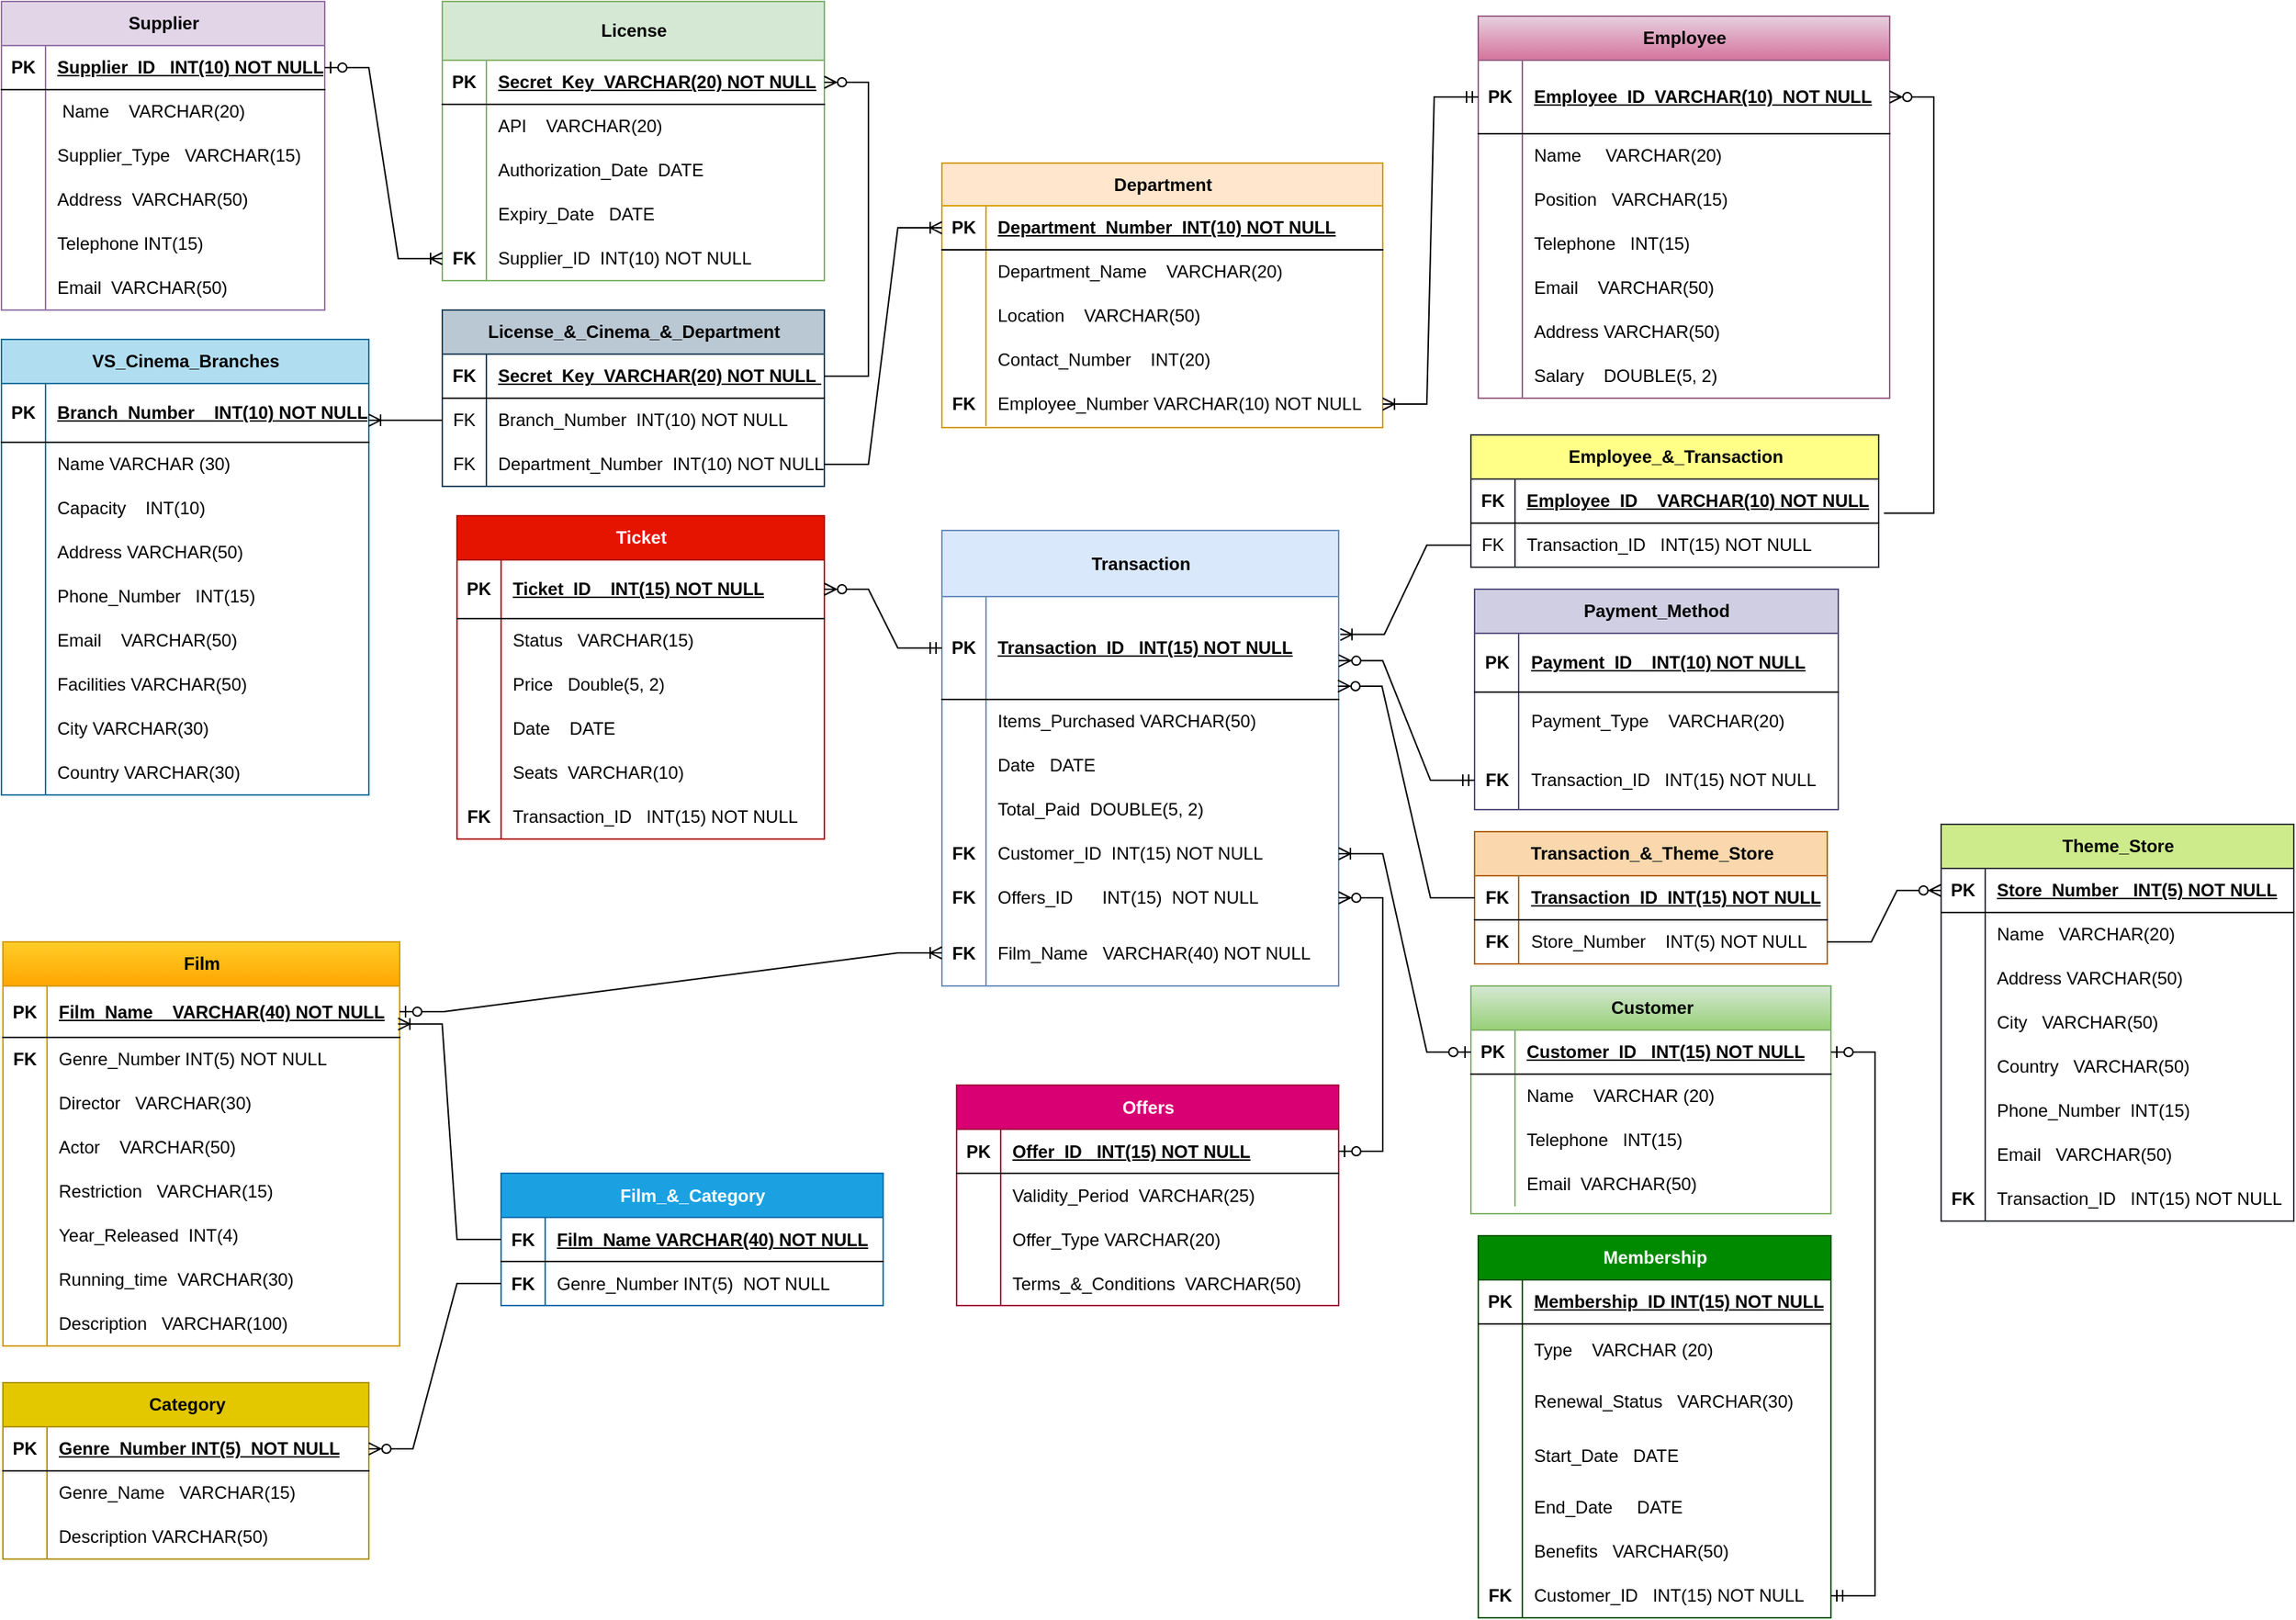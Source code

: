<mxfile version="24.7.17">
  <diagram id="X3kxVtOxFSt18Z8JmMnl" name="Page-1">
    <mxGraphModel dx="1282" dy="663" grid="1" gridSize="10" guides="1" tooltips="1" connect="1" arrows="1" fold="1" page="1" pageScale="1" pageWidth="1654" pageHeight="1169" math="0" shadow="0">
      <root>
        <mxCell id="0" />
        <mxCell id="1" parent="0" />
        <mxCell id="mHbpTAPNgkUOi29jW9TW-5" value="Supplier" style="shape=table;startSize=30;container=1;collapsible=1;childLayout=tableLayout;fixedRows=10;rowLines=0;fontStyle=1;align=center;resizeLast=1;html=1;fillColor=#e1d5e7;strokeColor=#9673a6;" parent="1" vertex="1">
          <mxGeometry x="20" y="10" width="220" height="210" as="geometry">
            <mxRectangle x="10" y="10" width="90" height="30" as="alternateBounds" />
          </mxGeometry>
        </mxCell>
        <mxCell id="mHbpTAPNgkUOi29jW9TW-6" value="" style="shape=tableRow;horizontal=0;startSize=0;swimlaneHead=0;swimlaneBody=0;fillColor=none;collapsible=0;dropTarget=0;points=[[0,0.5],[1,0.5]];portConstraint=eastwest;top=0;left=0;right=0;bottom=1;" parent="mHbpTAPNgkUOi29jW9TW-5" vertex="1">
          <mxGeometry y="30" width="220" height="30" as="geometry" />
        </mxCell>
        <mxCell id="mHbpTAPNgkUOi29jW9TW-7" value="PK" style="shape=partialRectangle;connectable=0;fillColor=none;top=0;left=0;bottom=0;right=0;fontStyle=1;overflow=hidden;whiteSpace=wrap;html=1;" parent="mHbpTAPNgkUOi29jW9TW-6" vertex="1">
          <mxGeometry width="30" height="30" as="geometry">
            <mxRectangle width="30" height="30" as="alternateBounds" />
          </mxGeometry>
        </mxCell>
        <mxCell id="mHbpTAPNgkUOi29jW9TW-8" value="Supplier_ID&amp;nbsp; &amp;nbsp;INT(10) NOT NULL" style="shape=partialRectangle;connectable=0;fillColor=none;top=0;left=0;bottom=0;right=0;align=left;spacingLeft=6;fontStyle=5;overflow=hidden;whiteSpace=wrap;html=1;" parent="mHbpTAPNgkUOi29jW9TW-6" vertex="1">
          <mxGeometry x="30" width="190" height="30" as="geometry">
            <mxRectangle width="190" height="30" as="alternateBounds" />
          </mxGeometry>
        </mxCell>
        <mxCell id="mHbpTAPNgkUOi29jW9TW-9" value="" style="shape=tableRow;horizontal=0;startSize=0;swimlaneHead=0;swimlaneBody=0;fillColor=none;collapsible=0;dropTarget=0;points=[[0,0.5],[1,0.5]];portConstraint=eastwest;top=0;left=0;right=0;bottom=0;" parent="mHbpTAPNgkUOi29jW9TW-5" vertex="1">
          <mxGeometry y="60" width="220" height="30" as="geometry" />
        </mxCell>
        <mxCell id="mHbpTAPNgkUOi29jW9TW-10" value="" style="shape=partialRectangle;connectable=0;fillColor=none;top=0;left=0;bottom=0;right=0;editable=1;overflow=hidden;whiteSpace=wrap;html=1;" parent="mHbpTAPNgkUOi29jW9TW-9" vertex="1">
          <mxGeometry width="30" height="30" as="geometry">
            <mxRectangle width="30" height="30" as="alternateBounds" />
          </mxGeometry>
        </mxCell>
        <mxCell id="mHbpTAPNgkUOi29jW9TW-11" value="&amp;nbsp;Name&amp;nbsp; &amp;nbsp; VARCHAR(20)" style="shape=partialRectangle;connectable=0;fillColor=none;top=0;left=0;bottom=0;right=0;align=left;spacingLeft=6;overflow=hidden;whiteSpace=wrap;html=1;" parent="mHbpTAPNgkUOi29jW9TW-9" vertex="1">
          <mxGeometry x="30" width="190" height="30" as="geometry">
            <mxRectangle width="190" height="30" as="alternateBounds" />
          </mxGeometry>
        </mxCell>
        <mxCell id="mHbpTAPNgkUOi29jW9TW-12" value="" style="shape=tableRow;horizontal=0;startSize=0;swimlaneHead=0;swimlaneBody=0;fillColor=none;collapsible=0;dropTarget=0;points=[[0,0.5],[1,0.5]];portConstraint=eastwest;top=0;left=0;right=0;bottom=0;" parent="mHbpTAPNgkUOi29jW9TW-5" vertex="1">
          <mxGeometry y="90" width="220" height="30" as="geometry" />
        </mxCell>
        <mxCell id="mHbpTAPNgkUOi29jW9TW-13" value="" style="shape=partialRectangle;connectable=0;fillColor=none;top=0;left=0;bottom=0;right=0;editable=1;overflow=hidden;whiteSpace=wrap;html=1;" parent="mHbpTAPNgkUOi29jW9TW-12" vertex="1">
          <mxGeometry width="30" height="30" as="geometry">
            <mxRectangle width="30" height="30" as="alternateBounds" />
          </mxGeometry>
        </mxCell>
        <mxCell id="mHbpTAPNgkUOi29jW9TW-14" value="Supplier_Type&amp;nbsp; &amp;nbsp;VARCHAR(15)" style="shape=partialRectangle;connectable=0;fillColor=none;top=0;left=0;bottom=0;right=0;align=left;spacingLeft=6;overflow=hidden;whiteSpace=wrap;html=1;" parent="mHbpTAPNgkUOi29jW9TW-12" vertex="1">
          <mxGeometry x="30" width="190" height="30" as="geometry">
            <mxRectangle width="190" height="30" as="alternateBounds" />
          </mxGeometry>
        </mxCell>
        <mxCell id="mHbpTAPNgkUOi29jW9TW-15" value="" style="shape=tableRow;horizontal=0;startSize=0;swimlaneHead=0;swimlaneBody=0;fillColor=none;collapsible=0;dropTarget=0;points=[[0,0.5],[1,0.5]];portConstraint=eastwest;top=0;left=0;right=0;bottom=0;" parent="mHbpTAPNgkUOi29jW9TW-5" vertex="1">
          <mxGeometry y="120" width="220" height="30" as="geometry" />
        </mxCell>
        <mxCell id="mHbpTAPNgkUOi29jW9TW-16" value="" style="shape=partialRectangle;connectable=0;fillColor=none;top=0;left=0;bottom=0;right=0;editable=1;overflow=hidden;whiteSpace=wrap;html=1;" parent="mHbpTAPNgkUOi29jW9TW-15" vertex="1">
          <mxGeometry width="30" height="30" as="geometry">
            <mxRectangle width="30" height="30" as="alternateBounds" />
          </mxGeometry>
        </mxCell>
        <mxCell id="mHbpTAPNgkUOi29jW9TW-17" value="Address&amp;nbsp; VARCHAR(50)" style="shape=partialRectangle;connectable=0;fillColor=none;top=0;left=0;bottom=0;right=0;align=left;spacingLeft=6;overflow=hidden;whiteSpace=wrap;html=1;" parent="mHbpTAPNgkUOi29jW9TW-15" vertex="1">
          <mxGeometry x="30" width="190" height="30" as="geometry">
            <mxRectangle width="190" height="30" as="alternateBounds" />
          </mxGeometry>
        </mxCell>
        <mxCell id="mHbpTAPNgkUOi29jW9TW-18" style="shape=tableRow;horizontal=0;startSize=0;swimlaneHead=0;swimlaneBody=0;fillColor=none;collapsible=0;dropTarget=0;points=[[0,0.5],[1,0.5]];portConstraint=eastwest;top=0;left=0;right=0;bottom=0;" parent="mHbpTAPNgkUOi29jW9TW-5" vertex="1">
          <mxGeometry y="150" width="220" height="30" as="geometry" />
        </mxCell>
        <mxCell id="mHbpTAPNgkUOi29jW9TW-19" style="shape=partialRectangle;connectable=0;fillColor=none;top=0;left=0;bottom=0;right=0;editable=1;overflow=hidden;whiteSpace=wrap;html=1;" parent="mHbpTAPNgkUOi29jW9TW-18" vertex="1">
          <mxGeometry width="30" height="30" as="geometry">
            <mxRectangle width="30" height="30" as="alternateBounds" />
          </mxGeometry>
        </mxCell>
        <mxCell id="mHbpTAPNgkUOi29jW9TW-20" value="Telephone INT(15)" style="shape=partialRectangle;connectable=0;fillColor=none;top=0;left=0;bottom=0;right=0;align=left;spacingLeft=6;overflow=hidden;whiteSpace=wrap;html=1;" parent="mHbpTAPNgkUOi29jW9TW-18" vertex="1">
          <mxGeometry x="30" width="190" height="30" as="geometry">
            <mxRectangle width="190" height="30" as="alternateBounds" />
          </mxGeometry>
        </mxCell>
        <mxCell id="mHbpTAPNgkUOi29jW9TW-21" style="shape=tableRow;horizontal=0;startSize=0;swimlaneHead=0;swimlaneBody=0;fillColor=none;collapsible=0;dropTarget=0;points=[[0,0.5],[1,0.5]];portConstraint=eastwest;top=0;left=0;right=0;bottom=0;" parent="mHbpTAPNgkUOi29jW9TW-5" vertex="1">
          <mxGeometry y="180" width="220" height="30" as="geometry" />
        </mxCell>
        <mxCell id="mHbpTAPNgkUOi29jW9TW-22" style="shape=partialRectangle;connectable=0;fillColor=none;top=0;left=0;bottom=0;right=0;editable=1;overflow=hidden;whiteSpace=wrap;html=1;" parent="mHbpTAPNgkUOi29jW9TW-21" vertex="1">
          <mxGeometry width="30" height="30" as="geometry">
            <mxRectangle width="30" height="30" as="alternateBounds" />
          </mxGeometry>
        </mxCell>
        <mxCell id="mHbpTAPNgkUOi29jW9TW-23" value="Email&amp;nbsp; VARCHAR(50)" style="shape=partialRectangle;connectable=0;fillColor=none;top=0;left=0;bottom=0;right=0;align=left;spacingLeft=6;overflow=hidden;whiteSpace=wrap;html=1;" parent="mHbpTAPNgkUOi29jW9TW-21" vertex="1">
          <mxGeometry x="30" width="190" height="30" as="geometry">
            <mxRectangle width="190" height="30" as="alternateBounds" />
          </mxGeometry>
        </mxCell>
        <mxCell id="mHbpTAPNgkUOi29jW9TW-24" value="License" style="shape=table;startSize=40;container=1;collapsible=1;childLayout=tableLayout;fixedRows=1;rowLines=0;fontStyle=1;align=center;resizeLast=1;html=1;fillColor=#d5e8d4;strokeColor=#82b366;" parent="1" vertex="1">
          <mxGeometry x="320" y="10" width="260" height="190" as="geometry" />
        </mxCell>
        <mxCell id="mHbpTAPNgkUOi29jW9TW-25" value="" style="shape=tableRow;horizontal=0;startSize=0;swimlaneHead=0;swimlaneBody=0;fillColor=none;collapsible=0;dropTarget=0;points=[[0,0.5],[1,0.5]];portConstraint=eastwest;top=0;left=0;right=0;bottom=1;" parent="mHbpTAPNgkUOi29jW9TW-24" vertex="1">
          <mxGeometry y="40" width="260" height="30" as="geometry" />
        </mxCell>
        <mxCell id="mHbpTAPNgkUOi29jW9TW-26" value="PK" style="shape=partialRectangle;connectable=0;fillColor=none;top=0;left=0;bottom=0;right=0;fontStyle=1;overflow=hidden;whiteSpace=wrap;html=1;" parent="mHbpTAPNgkUOi29jW9TW-25" vertex="1">
          <mxGeometry width="30" height="30" as="geometry">
            <mxRectangle width="30" height="30" as="alternateBounds" />
          </mxGeometry>
        </mxCell>
        <mxCell id="mHbpTAPNgkUOi29jW9TW-27" value="Secret_Key&amp;nbsp; VARCHAR(20) NOT NULL" style="shape=partialRectangle;connectable=0;fillColor=none;top=0;left=0;bottom=0;right=0;align=left;spacingLeft=6;fontStyle=5;overflow=hidden;whiteSpace=wrap;html=1;" parent="mHbpTAPNgkUOi29jW9TW-25" vertex="1">
          <mxGeometry x="30" width="230" height="30" as="geometry">
            <mxRectangle width="230" height="30" as="alternateBounds" />
          </mxGeometry>
        </mxCell>
        <mxCell id="mHbpTAPNgkUOi29jW9TW-28" value="" style="shape=tableRow;horizontal=0;startSize=0;swimlaneHead=0;swimlaneBody=0;fillColor=none;collapsible=0;dropTarget=0;points=[[0,0.5],[1,0.5]];portConstraint=eastwest;top=0;left=0;right=0;bottom=0;" parent="mHbpTAPNgkUOi29jW9TW-24" vertex="1">
          <mxGeometry y="70" width="260" height="30" as="geometry" />
        </mxCell>
        <mxCell id="mHbpTAPNgkUOi29jW9TW-29" value="" style="shape=partialRectangle;connectable=0;fillColor=none;top=0;left=0;bottom=0;right=0;editable=1;overflow=hidden;whiteSpace=wrap;html=1;" parent="mHbpTAPNgkUOi29jW9TW-28" vertex="1">
          <mxGeometry width="30" height="30" as="geometry">
            <mxRectangle width="30" height="30" as="alternateBounds" />
          </mxGeometry>
        </mxCell>
        <mxCell id="mHbpTAPNgkUOi29jW9TW-30" value="API&amp;nbsp; &amp;nbsp; VARCHAR(20)" style="shape=partialRectangle;connectable=0;fillColor=none;top=0;left=0;bottom=0;right=0;align=left;spacingLeft=6;overflow=hidden;whiteSpace=wrap;html=1;" parent="mHbpTAPNgkUOi29jW9TW-28" vertex="1">
          <mxGeometry x="30" width="230" height="30" as="geometry">
            <mxRectangle width="230" height="30" as="alternateBounds" />
          </mxGeometry>
        </mxCell>
        <mxCell id="mHbpTAPNgkUOi29jW9TW-31" value="" style="shape=tableRow;horizontal=0;startSize=0;swimlaneHead=0;swimlaneBody=0;fillColor=none;collapsible=0;dropTarget=0;points=[[0,0.5],[1,0.5]];portConstraint=eastwest;top=0;left=0;right=0;bottom=0;" parent="mHbpTAPNgkUOi29jW9TW-24" vertex="1">
          <mxGeometry y="100" width="260" height="30" as="geometry" />
        </mxCell>
        <mxCell id="mHbpTAPNgkUOi29jW9TW-32" value="" style="shape=partialRectangle;connectable=0;fillColor=none;top=0;left=0;bottom=0;right=0;editable=1;overflow=hidden;whiteSpace=wrap;html=1;" parent="mHbpTAPNgkUOi29jW9TW-31" vertex="1">
          <mxGeometry width="30" height="30" as="geometry">
            <mxRectangle width="30" height="30" as="alternateBounds" />
          </mxGeometry>
        </mxCell>
        <mxCell id="mHbpTAPNgkUOi29jW9TW-33" value="Authorization_Date&amp;nbsp; DATE" style="shape=partialRectangle;connectable=0;fillColor=none;top=0;left=0;bottom=0;right=0;align=left;spacingLeft=6;overflow=hidden;whiteSpace=wrap;html=1;" parent="mHbpTAPNgkUOi29jW9TW-31" vertex="1">
          <mxGeometry x="30" width="230" height="30" as="geometry">
            <mxRectangle width="230" height="30" as="alternateBounds" />
          </mxGeometry>
        </mxCell>
        <mxCell id="mHbpTAPNgkUOi29jW9TW-34" value="" style="shape=tableRow;horizontal=0;startSize=0;swimlaneHead=0;swimlaneBody=0;fillColor=none;collapsible=0;dropTarget=0;points=[[0,0.5],[1,0.5]];portConstraint=eastwest;top=0;left=0;right=0;bottom=0;" parent="mHbpTAPNgkUOi29jW9TW-24" vertex="1">
          <mxGeometry y="130" width="260" height="30" as="geometry" />
        </mxCell>
        <mxCell id="mHbpTAPNgkUOi29jW9TW-35" value="" style="shape=partialRectangle;connectable=0;fillColor=none;top=0;left=0;bottom=0;right=0;editable=1;overflow=hidden;whiteSpace=wrap;html=1;" parent="mHbpTAPNgkUOi29jW9TW-34" vertex="1">
          <mxGeometry width="30" height="30" as="geometry">
            <mxRectangle width="30" height="30" as="alternateBounds" />
          </mxGeometry>
        </mxCell>
        <mxCell id="mHbpTAPNgkUOi29jW9TW-36" value="Expiry_Date&amp;nbsp; &amp;nbsp;DATE" style="shape=partialRectangle;connectable=0;fillColor=none;top=0;left=0;bottom=0;right=0;align=left;spacingLeft=6;overflow=hidden;whiteSpace=wrap;html=1;" parent="mHbpTAPNgkUOi29jW9TW-34" vertex="1">
          <mxGeometry x="30" width="230" height="30" as="geometry">
            <mxRectangle width="230" height="30" as="alternateBounds" />
          </mxGeometry>
        </mxCell>
        <mxCell id="mHbpTAPNgkUOi29jW9TW-37" style="shape=tableRow;horizontal=0;startSize=0;swimlaneHead=0;swimlaneBody=0;fillColor=none;collapsible=0;dropTarget=0;points=[[0,0.5],[1,0.5]];portConstraint=eastwest;top=0;left=0;right=0;bottom=0;" parent="mHbpTAPNgkUOi29jW9TW-24" vertex="1">
          <mxGeometry y="160" width="260" height="30" as="geometry" />
        </mxCell>
        <mxCell id="mHbpTAPNgkUOi29jW9TW-38" value="&lt;b&gt;FK&lt;/b&gt;" style="shape=partialRectangle;connectable=0;fillColor=none;top=0;left=0;bottom=0;right=0;editable=1;overflow=hidden;whiteSpace=wrap;html=1;" parent="mHbpTAPNgkUOi29jW9TW-37" vertex="1">
          <mxGeometry width="30" height="30" as="geometry">
            <mxRectangle width="30" height="30" as="alternateBounds" />
          </mxGeometry>
        </mxCell>
        <mxCell id="mHbpTAPNgkUOi29jW9TW-39" value="Supplier_ID&amp;nbsp; INT(10) NOT NULL" style="shape=partialRectangle;connectable=0;fillColor=none;top=0;left=0;bottom=0;right=0;align=left;spacingLeft=6;overflow=hidden;whiteSpace=wrap;html=1;" parent="mHbpTAPNgkUOi29jW9TW-37" vertex="1">
          <mxGeometry x="30" width="230" height="30" as="geometry">
            <mxRectangle width="230" height="30" as="alternateBounds" />
          </mxGeometry>
        </mxCell>
        <mxCell id="mHbpTAPNgkUOi29jW9TW-40" value="VS_Cinema_Branches" style="shape=table;startSize=30;container=1;collapsible=1;childLayout=tableLayout;fixedRows=1;rowLines=0;fontStyle=1;align=center;resizeLast=1;html=1;fillColor=#b1ddf0;strokeColor=#10739e;" parent="1" vertex="1">
          <mxGeometry x="20" y="240" width="250" height="310" as="geometry" />
        </mxCell>
        <mxCell id="mHbpTAPNgkUOi29jW9TW-41" value="" style="shape=tableRow;horizontal=0;startSize=0;swimlaneHead=0;swimlaneBody=0;fillColor=none;collapsible=0;dropTarget=0;points=[[0,0.5],[1,0.5]];portConstraint=eastwest;top=0;left=0;right=0;bottom=1;" parent="mHbpTAPNgkUOi29jW9TW-40" vertex="1">
          <mxGeometry y="30" width="250" height="40" as="geometry" />
        </mxCell>
        <mxCell id="mHbpTAPNgkUOi29jW9TW-42" value="PK" style="shape=partialRectangle;connectable=0;fillColor=none;top=0;left=0;bottom=0;right=0;fontStyle=1;overflow=hidden;whiteSpace=wrap;html=1;" parent="mHbpTAPNgkUOi29jW9TW-41" vertex="1">
          <mxGeometry width="30" height="40" as="geometry">
            <mxRectangle width="30" height="40" as="alternateBounds" />
          </mxGeometry>
        </mxCell>
        <mxCell id="mHbpTAPNgkUOi29jW9TW-43" value="Branch_Number&amp;nbsp; &amp;nbsp; INT(10) NOT NULL" style="shape=partialRectangle;connectable=0;fillColor=none;top=0;left=0;bottom=0;right=0;align=left;spacingLeft=6;fontStyle=5;overflow=hidden;whiteSpace=wrap;html=1;" parent="mHbpTAPNgkUOi29jW9TW-41" vertex="1">
          <mxGeometry x="30" width="220" height="40" as="geometry">
            <mxRectangle width="220" height="40" as="alternateBounds" />
          </mxGeometry>
        </mxCell>
        <mxCell id="mHbpTAPNgkUOi29jW9TW-44" value="" style="shape=tableRow;horizontal=0;startSize=0;swimlaneHead=0;swimlaneBody=0;fillColor=none;collapsible=0;dropTarget=0;points=[[0,0.5],[1,0.5]];portConstraint=eastwest;top=0;left=0;right=0;bottom=0;" parent="mHbpTAPNgkUOi29jW9TW-40" vertex="1">
          <mxGeometry y="70" width="250" height="30" as="geometry" />
        </mxCell>
        <mxCell id="mHbpTAPNgkUOi29jW9TW-45" value="" style="shape=partialRectangle;connectable=0;fillColor=none;top=0;left=0;bottom=0;right=0;editable=1;overflow=hidden;whiteSpace=wrap;html=1;" parent="mHbpTAPNgkUOi29jW9TW-44" vertex="1">
          <mxGeometry width="30" height="30" as="geometry">
            <mxRectangle width="30" height="30" as="alternateBounds" />
          </mxGeometry>
        </mxCell>
        <mxCell id="mHbpTAPNgkUOi29jW9TW-46" value="Name VARCHAR (30)" style="shape=partialRectangle;connectable=0;fillColor=none;top=0;left=0;bottom=0;right=0;align=left;spacingLeft=6;overflow=hidden;whiteSpace=wrap;html=1;" parent="mHbpTAPNgkUOi29jW9TW-44" vertex="1">
          <mxGeometry x="30" width="220" height="30" as="geometry">
            <mxRectangle width="220" height="30" as="alternateBounds" />
          </mxGeometry>
        </mxCell>
        <mxCell id="mHbpTAPNgkUOi29jW9TW-47" value="" style="shape=tableRow;horizontal=0;startSize=0;swimlaneHead=0;swimlaneBody=0;fillColor=none;collapsible=0;dropTarget=0;points=[[0,0.5],[1,0.5]];portConstraint=eastwest;top=0;left=0;right=0;bottom=0;" parent="mHbpTAPNgkUOi29jW9TW-40" vertex="1">
          <mxGeometry y="100" width="250" height="30" as="geometry" />
        </mxCell>
        <mxCell id="mHbpTAPNgkUOi29jW9TW-48" value="" style="shape=partialRectangle;connectable=0;fillColor=none;top=0;left=0;bottom=0;right=0;editable=1;overflow=hidden;whiteSpace=wrap;html=1;" parent="mHbpTAPNgkUOi29jW9TW-47" vertex="1">
          <mxGeometry width="30" height="30" as="geometry">
            <mxRectangle width="30" height="30" as="alternateBounds" />
          </mxGeometry>
        </mxCell>
        <mxCell id="mHbpTAPNgkUOi29jW9TW-49" value="Capacity&amp;nbsp; &amp;nbsp; INT(10)" style="shape=partialRectangle;connectable=0;fillColor=none;top=0;left=0;bottom=0;right=0;align=left;spacingLeft=6;overflow=hidden;whiteSpace=wrap;html=1;" parent="mHbpTAPNgkUOi29jW9TW-47" vertex="1">
          <mxGeometry x="30" width="220" height="30" as="geometry">
            <mxRectangle width="220" height="30" as="alternateBounds" />
          </mxGeometry>
        </mxCell>
        <mxCell id="mHbpTAPNgkUOi29jW9TW-50" value="" style="shape=tableRow;horizontal=0;startSize=0;swimlaneHead=0;swimlaneBody=0;fillColor=none;collapsible=0;dropTarget=0;points=[[0,0.5],[1,0.5]];portConstraint=eastwest;top=0;left=0;right=0;bottom=0;" parent="mHbpTAPNgkUOi29jW9TW-40" vertex="1">
          <mxGeometry y="130" width="250" height="30" as="geometry" />
        </mxCell>
        <mxCell id="mHbpTAPNgkUOi29jW9TW-51" value="" style="shape=partialRectangle;connectable=0;fillColor=none;top=0;left=0;bottom=0;right=0;editable=1;overflow=hidden;whiteSpace=wrap;html=1;" parent="mHbpTAPNgkUOi29jW9TW-50" vertex="1">
          <mxGeometry width="30" height="30" as="geometry">
            <mxRectangle width="30" height="30" as="alternateBounds" />
          </mxGeometry>
        </mxCell>
        <mxCell id="mHbpTAPNgkUOi29jW9TW-52" value="Address VARCHAR(50)" style="shape=partialRectangle;connectable=0;fillColor=none;top=0;left=0;bottom=0;right=0;align=left;spacingLeft=6;overflow=hidden;whiteSpace=wrap;html=1;" parent="mHbpTAPNgkUOi29jW9TW-50" vertex="1">
          <mxGeometry x="30" width="220" height="30" as="geometry">
            <mxRectangle width="220" height="30" as="alternateBounds" />
          </mxGeometry>
        </mxCell>
        <mxCell id="mHbpTAPNgkUOi29jW9TW-53" style="shape=tableRow;horizontal=0;startSize=0;swimlaneHead=0;swimlaneBody=0;fillColor=none;collapsible=0;dropTarget=0;points=[[0,0.5],[1,0.5]];portConstraint=eastwest;top=0;left=0;right=0;bottom=0;" parent="mHbpTAPNgkUOi29jW9TW-40" vertex="1">
          <mxGeometry y="160" width="250" height="30" as="geometry" />
        </mxCell>
        <mxCell id="mHbpTAPNgkUOi29jW9TW-54" style="shape=partialRectangle;connectable=0;fillColor=none;top=0;left=0;bottom=0;right=0;editable=1;overflow=hidden;whiteSpace=wrap;html=1;" parent="mHbpTAPNgkUOi29jW9TW-53" vertex="1">
          <mxGeometry width="30" height="30" as="geometry">
            <mxRectangle width="30" height="30" as="alternateBounds" />
          </mxGeometry>
        </mxCell>
        <mxCell id="mHbpTAPNgkUOi29jW9TW-55" value="Phone_Number&amp;nbsp; &amp;nbsp;INT(15)" style="shape=partialRectangle;connectable=0;fillColor=none;top=0;left=0;bottom=0;right=0;align=left;spacingLeft=6;overflow=hidden;whiteSpace=wrap;html=1;" parent="mHbpTAPNgkUOi29jW9TW-53" vertex="1">
          <mxGeometry x="30" width="220" height="30" as="geometry">
            <mxRectangle width="220" height="30" as="alternateBounds" />
          </mxGeometry>
        </mxCell>
        <mxCell id="mHbpTAPNgkUOi29jW9TW-56" style="shape=tableRow;horizontal=0;startSize=0;swimlaneHead=0;swimlaneBody=0;fillColor=none;collapsible=0;dropTarget=0;points=[[0,0.5],[1,0.5]];portConstraint=eastwest;top=0;left=0;right=0;bottom=0;" parent="mHbpTAPNgkUOi29jW9TW-40" vertex="1">
          <mxGeometry y="190" width="250" height="30" as="geometry" />
        </mxCell>
        <mxCell id="mHbpTAPNgkUOi29jW9TW-57" style="shape=partialRectangle;connectable=0;fillColor=none;top=0;left=0;bottom=0;right=0;editable=1;overflow=hidden;whiteSpace=wrap;html=1;" parent="mHbpTAPNgkUOi29jW9TW-56" vertex="1">
          <mxGeometry width="30" height="30" as="geometry">
            <mxRectangle width="30" height="30" as="alternateBounds" />
          </mxGeometry>
        </mxCell>
        <mxCell id="mHbpTAPNgkUOi29jW9TW-58" value="Email&amp;nbsp; &amp;nbsp; VARCHAR(50)" style="shape=partialRectangle;connectable=0;fillColor=none;top=0;left=0;bottom=0;right=0;align=left;spacingLeft=6;overflow=hidden;whiteSpace=wrap;html=1;" parent="mHbpTAPNgkUOi29jW9TW-56" vertex="1">
          <mxGeometry x="30" width="220" height="30" as="geometry">
            <mxRectangle width="220" height="30" as="alternateBounds" />
          </mxGeometry>
        </mxCell>
        <mxCell id="IUDzsxt1zAQhH8i_Usba-4" style="shape=tableRow;horizontal=0;startSize=0;swimlaneHead=0;swimlaneBody=0;fillColor=none;collapsible=0;dropTarget=0;points=[[0,0.5],[1,0.5]];portConstraint=eastwest;top=0;left=0;right=0;bottom=0;" parent="mHbpTAPNgkUOi29jW9TW-40" vertex="1">
          <mxGeometry y="220" width="250" height="30" as="geometry" />
        </mxCell>
        <mxCell id="IUDzsxt1zAQhH8i_Usba-5" style="shape=partialRectangle;connectable=0;fillColor=none;top=0;left=0;bottom=0;right=0;editable=1;overflow=hidden;whiteSpace=wrap;html=1;" parent="IUDzsxt1zAQhH8i_Usba-4" vertex="1">
          <mxGeometry width="30" height="30" as="geometry">
            <mxRectangle width="30" height="30" as="alternateBounds" />
          </mxGeometry>
        </mxCell>
        <mxCell id="IUDzsxt1zAQhH8i_Usba-6" value="Facilities VARCHAR(50)" style="shape=partialRectangle;connectable=0;fillColor=none;top=0;left=0;bottom=0;right=0;align=left;spacingLeft=6;overflow=hidden;whiteSpace=wrap;html=1;" parent="IUDzsxt1zAQhH8i_Usba-4" vertex="1">
          <mxGeometry x="30" width="220" height="30" as="geometry">
            <mxRectangle width="220" height="30" as="alternateBounds" />
          </mxGeometry>
        </mxCell>
        <mxCell id="IUDzsxt1zAQhH8i_Usba-1" style="shape=tableRow;horizontal=0;startSize=0;swimlaneHead=0;swimlaneBody=0;fillColor=none;collapsible=0;dropTarget=0;points=[[0,0.5],[1,0.5]];portConstraint=eastwest;top=0;left=0;right=0;bottom=0;" parent="mHbpTAPNgkUOi29jW9TW-40" vertex="1">
          <mxGeometry y="250" width="250" height="30" as="geometry" />
        </mxCell>
        <mxCell id="IUDzsxt1zAQhH8i_Usba-2" style="shape=partialRectangle;connectable=0;fillColor=none;top=0;left=0;bottom=0;right=0;editable=1;overflow=hidden;whiteSpace=wrap;html=1;" parent="IUDzsxt1zAQhH8i_Usba-1" vertex="1">
          <mxGeometry width="30" height="30" as="geometry">
            <mxRectangle width="30" height="30" as="alternateBounds" />
          </mxGeometry>
        </mxCell>
        <mxCell id="IUDzsxt1zAQhH8i_Usba-3" value="City VARCHAR(30)" style="shape=partialRectangle;connectable=0;fillColor=none;top=0;left=0;bottom=0;right=0;align=left;spacingLeft=6;overflow=hidden;whiteSpace=wrap;html=1;" parent="IUDzsxt1zAQhH8i_Usba-1" vertex="1">
          <mxGeometry x="30" width="220" height="30" as="geometry">
            <mxRectangle width="220" height="30" as="alternateBounds" />
          </mxGeometry>
        </mxCell>
        <mxCell id="IUDzsxt1zAQhH8i_Usba-7" style="shape=tableRow;horizontal=0;startSize=0;swimlaneHead=0;swimlaneBody=0;fillColor=none;collapsible=0;dropTarget=0;points=[[0,0.5],[1,0.5]];portConstraint=eastwest;top=0;left=0;right=0;bottom=0;" parent="mHbpTAPNgkUOi29jW9TW-40" vertex="1">
          <mxGeometry y="280" width="250" height="30" as="geometry" />
        </mxCell>
        <mxCell id="IUDzsxt1zAQhH8i_Usba-8" style="shape=partialRectangle;connectable=0;fillColor=none;top=0;left=0;bottom=0;right=0;editable=1;overflow=hidden;whiteSpace=wrap;html=1;" parent="IUDzsxt1zAQhH8i_Usba-7" vertex="1">
          <mxGeometry width="30" height="30" as="geometry">
            <mxRectangle width="30" height="30" as="alternateBounds" />
          </mxGeometry>
        </mxCell>
        <mxCell id="IUDzsxt1zAQhH8i_Usba-9" value="Country VARCHAR(30)" style="shape=partialRectangle;connectable=0;fillColor=none;top=0;left=0;bottom=0;right=0;align=left;spacingLeft=6;overflow=hidden;whiteSpace=wrap;html=1;" parent="IUDzsxt1zAQhH8i_Usba-7" vertex="1">
          <mxGeometry x="30" width="220" height="30" as="geometry">
            <mxRectangle width="220" height="30" as="alternateBounds" />
          </mxGeometry>
        </mxCell>
        <mxCell id="mHbpTAPNgkUOi29jW9TW-62" value="Department" style="shape=table;startSize=29;container=1;collapsible=1;childLayout=tableLayout;fixedRows=1;rowLines=0;fontStyle=1;align=center;resizeLast=1;html=1;fillColor=#ffe6cc;strokeColor=#d79b00;" parent="1" vertex="1">
          <mxGeometry x="660" y="120" width="300" height="180" as="geometry" />
        </mxCell>
        <mxCell id="mHbpTAPNgkUOi29jW9TW-63" value="" style="shape=tableRow;horizontal=0;startSize=0;swimlaneHead=0;swimlaneBody=0;fillColor=none;collapsible=0;dropTarget=0;points=[[0,0.5],[1,0.5]];portConstraint=eastwest;top=0;left=0;right=0;bottom=1;" parent="mHbpTAPNgkUOi29jW9TW-62" vertex="1">
          <mxGeometry y="29" width="300" height="30" as="geometry" />
        </mxCell>
        <mxCell id="mHbpTAPNgkUOi29jW9TW-64" value="PK" style="shape=partialRectangle;connectable=0;fillColor=none;top=0;left=0;bottom=0;right=0;fontStyle=1;overflow=hidden;whiteSpace=wrap;html=1;" parent="mHbpTAPNgkUOi29jW9TW-63" vertex="1">
          <mxGeometry width="30" height="30" as="geometry">
            <mxRectangle width="30" height="30" as="alternateBounds" />
          </mxGeometry>
        </mxCell>
        <mxCell id="mHbpTAPNgkUOi29jW9TW-65" value="Department_Number&amp;nbsp; INT(10) NOT NULL" style="shape=partialRectangle;connectable=0;fillColor=none;top=0;left=0;bottom=0;right=0;align=left;spacingLeft=6;fontStyle=5;overflow=hidden;whiteSpace=wrap;html=1;" parent="mHbpTAPNgkUOi29jW9TW-63" vertex="1">
          <mxGeometry x="30" width="270" height="30" as="geometry">
            <mxRectangle width="270" height="30" as="alternateBounds" />
          </mxGeometry>
        </mxCell>
        <mxCell id="mHbpTAPNgkUOi29jW9TW-66" value="" style="shape=tableRow;horizontal=0;startSize=0;swimlaneHead=0;swimlaneBody=0;fillColor=none;collapsible=0;dropTarget=0;points=[[0,0.5],[1,0.5]];portConstraint=eastwest;top=0;left=0;right=0;bottom=0;" parent="mHbpTAPNgkUOi29jW9TW-62" vertex="1">
          <mxGeometry y="59" width="300" height="30" as="geometry" />
        </mxCell>
        <mxCell id="mHbpTAPNgkUOi29jW9TW-67" value="" style="shape=partialRectangle;connectable=0;fillColor=none;top=0;left=0;bottom=0;right=0;editable=1;overflow=hidden;whiteSpace=wrap;html=1;" parent="mHbpTAPNgkUOi29jW9TW-66" vertex="1">
          <mxGeometry width="30" height="30" as="geometry">
            <mxRectangle width="30" height="30" as="alternateBounds" />
          </mxGeometry>
        </mxCell>
        <mxCell id="mHbpTAPNgkUOi29jW9TW-68" value="Department_Name&amp;nbsp; &amp;nbsp; VARCHAR(20)" style="shape=partialRectangle;connectable=0;fillColor=none;top=0;left=0;bottom=0;right=0;align=left;spacingLeft=6;overflow=hidden;whiteSpace=wrap;html=1;" parent="mHbpTAPNgkUOi29jW9TW-66" vertex="1">
          <mxGeometry x="30" width="270" height="30" as="geometry">
            <mxRectangle width="270" height="30" as="alternateBounds" />
          </mxGeometry>
        </mxCell>
        <mxCell id="mHbpTAPNgkUOi29jW9TW-69" value="" style="shape=tableRow;horizontal=0;startSize=0;swimlaneHead=0;swimlaneBody=0;fillColor=none;collapsible=0;dropTarget=0;points=[[0,0.5],[1,0.5]];portConstraint=eastwest;top=0;left=0;right=0;bottom=0;" parent="mHbpTAPNgkUOi29jW9TW-62" vertex="1">
          <mxGeometry y="89" width="300" height="30" as="geometry" />
        </mxCell>
        <mxCell id="mHbpTAPNgkUOi29jW9TW-70" value="" style="shape=partialRectangle;connectable=0;fillColor=none;top=0;left=0;bottom=0;right=0;editable=1;overflow=hidden;whiteSpace=wrap;html=1;" parent="mHbpTAPNgkUOi29jW9TW-69" vertex="1">
          <mxGeometry width="30" height="30" as="geometry">
            <mxRectangle width="30" height="30" as="alternateBounds" />
          </mxGeometry>
        </mxCell>
        <mxCell id="mHbpTAPNgkUOi29jW9TW-71" value="Location&amp;nbsp; &amp;nbsp; VARCHAR(50)" style="shape=partialRectangle;connectable=0;fillColor=none;top=0;left=0;bottom=0;right=0;align=left;spacingLeft=6;overflow=hidden;whiteSpace=wrap;html=1;" parent="mHbpTAPNgkUOi29jW9TW-69" vertex="1">
          <mxGeometry x="30" width="270" height="30" as="geometry">
            <mxRectangle width="270" height="30" as="alternateBounds" />
          </mxGeometry>
        </mxCell>
        <mxCell id="mHbpTAPNgkUOi29jW9TW-72" value="" style="shape=tableRow;horizontal=0;startSize=0;swimlaneHead=0;swimlaneBody=0;fillColor=none;collapsible=0;dropTarget=0;points=[[0,0.5],[1,0.5]];portConstraint=eastwest;top=0;left=0;right=0;bottom=0;" parent="mHbpTAPNgkUOi29jW9TW-62" vertex="1">
          <mxGeometry y="119" width="300" height="30" as="geometry" />
        </mxCell>
        <mxCell id="mHbpTAPNgkUOi29jW9TW-73" value="" style="shape=partialRectangle;connectable=0;fillColor=none;top=0;left=0;bottom=0;right=0;editable=1;overflow=hidden;whiteSpace=wrap;html=1;" parent="mHbpTAPNgkUOi29jW9TW-72" vertex="1">
          <mxGeometry width="30" height="30" as="geometry">
            <mxRectangle width="30" height="30" as="alternateBounds" />
          </mxGeometry>
        </mxCell>
        <mxCell id="mHbpTAPNgkUOi29jW9TW-74" value="Contact_Number&amp;nbsp; &amp;nbsp; INT(20)" style="shape=partialRectangle;connectable=0;fillColor=none;top=0;left=0;bottom=0;right=0;align=left;spacingLeft=6;overflow=hidden;whiteSpace=wrap;html=1;" parent="mHbpTAPNgkUOi29jW9TW-72" vertex="1">
          <mxGeometry x="30" width="270" height="30" as="geometry">
            <mxRectangle width="270" height="30" as="alternateBounds" />
          </mxGeometry>
        </mxCell>
        <mxCell id="mHbpTAPNgkUOi29jW9TW-247" style="shape=tableRow;horizontal=0;startSize=0;swimlaneHead=0;swimlaneBody=0;fillColor=none;collapsible=0;dropTarget=0;points=[[0,0.5],[1,0.5]];portConstraint=eastwest;top=0;left=0;right=0;bottom=0;" parent="mHbpTAPNgkUOi29jW9TW-62" vertex="1">
          <mxGeometry y="149" width="300" height="30" as="geometry" />
        </mxCell>
        <mxCell id="mHbpTAPNgkUOi29jW9TW-248" value="&lt;b&gt;FK&lt;/b&gt;" style="shape=partialRectangle;connectable=0;fillColor=none;top=0;left=0;bottom=0;right=0;editable=1;overflow=hidden;whiteSpace=wrap;html=1;" parent="mHbpTAPNgkUOi29jW9TW-247" vertex="1">
          <mxGeometry width="30" height="30" as="geometry">
            <mxRectangle width="30" height="30" as="alternateBounds" />
          </mxGeometry>
        </mxCell>
        <mxCell id="mHbpTAPNgkUOi29jW9TW-249" value="Employee_Number VARCHAR(10) NOT NULL" style="shape=partialRectangle;connectable=0;fillColor=none;top=0;left=0;bottom=0;right=0;align=left;spacingLeft=6;overflow=hidden;whiteSpace=wrap;html=1;" parent="mHbpTAPNgkUOi29jW9TW-247" vertex="1">
          <mxGeometry x="30" width="270" height="30" as="geometry">
            <mxRectangle width="270" height="30" as="alternateBounds" />
          </mxGeometry>
        </mxCell>
        <mxCell id="mHbpTAPNgkUOi29jW9TW-250" value="Transaction" style="shape=table;startSize=45;container=1;collapsible=1;childLayout=tableLayout;fixedRows=1;rowLines=0;fontStyle=1;align=center;resizeLast=1;html=1;fillColor=#dae8fc;strokeColor=#6c8ebf;" parent="1" vertex="1">
          <mxGeometry x="660" y="370" width="270" height="310" as="geometry" />
        </mxCell>
        <mxCell id="mHbpTAPNgkUOi29jW9TW-251" value="" style="shape=tableRow;horizontal=0;startSize=0;swimlaneHead=0;swimlaneBody=0;fillColor=none;collapsible=0;dropTarget=0;points=[[0,0.5],[1,0.5]];portConstraint=eastwest;top=0;left=0;right=0;bottom=1;" parent="mHbpTAPNgkUOi29jW9TW-250" vertex="1">
          <mxGeometry y="45" width="270" height="70" as="geometry" />
        </mxCell>
        <mxCell id="mHbpTAPNgkUOi29jW9TW-252" value="PK" style="shape=partialRectangle;connectable=0;fillColor=none;top=0;left=0;bottom=0;right=0;fontStyle=1;overflow=hidden;whiteSpace=wrap;html=1;" parent="mHbpTAPNgkUOi29jW9TW-251" vertex="1">
          <mxGeometry width="30" height="70" as="geometry">
            <mxRectangle width="30" height="70" as="alternateBounds" />
          </mxGeometry>
        </mxCell>
        <mxCell id="mHbpTAPNgkUOi29jW9TW-253" value="Transaction_ID&amp;nbsp; &amp;nbsp;INT(15) NOT NULL" style="shape=partialRectangle;connectable=0;fillColor=none;top=0;left=0;bottom=0;right=0;align=left;spacingLeft=6;fontStyle=5;overflow=hidden;whiteSpace=wrap;html=1;" parent="mHbpTAPNgkUOi29jW9TW-251" vertex="1">
          <mxGeometry x="30" width="240" height="70" as="geometry">
            <mxRectangle width="240" height="70" as="alternateBounds" />
          </mxGeometry>
        </mxCell>
        <mxCell id="mHbpTAPNgkUOi29jW9TW-254" value="" style="shape=tableRow;horizontal=0;startSize=0;swimlaneHead=0;swimlaneBody=0;fillColor=none;collapsible=0;dropTarget=0;points=[[0,0.5],[1,0.5]];portConstraint=eastwest;top=0;left=0;right=0;bottom=0;" parent="mHbpTAPNgkUOi29jW9TW-250" vertex="1">
          <mxGeometry y="115" width="270" height="30" as="geometry" />
        </mxCell>
        <mxCell id="mHbpTAPNgkUOi29jW9TW-255" value="" style="shape=partialRectangle;connectable=0;fillColor=none;top=0;left=0;bottom=0;right=0;editable=1;overflow=hidden;whiteSpace=wrap;html=1;" parent="mHbpTAPNgkUOi29jW9TW-254" vertex="1">
          <mxGeometry width="30" height="30" as="geometry">
            <mxRectangle width="30" height="30" as="alternateBounds" />
          </mxGeometry>
        </mxCell>
        <mxCell id="mHbpTAPNgkUOi29jW9TW-256" value="Items_Purchased VARCHAR(50)" style="shape=partialRectangle;connectable=0;fillColor=none;top=0;left=0;bottom=0;right=0;align=left;spacingLeft=6;overflow=hidden;whiteSpace=wrap;html=1;" parent="mHbpTAPNgkUOi29jW9TW-254" vertex="1">
          <mxGeometry x="30" width="240" height="30" as="geometry">
            <mxRectangle width="240" height="30" as="alternateBounds" />
          </mxGeometry>
        </mxCell>
        <mxCell id="mHbpTAPNgkUOi29jW9TW-257" value="" style="shape=tableRow;horizontal=0;startSize=0;swimlaneHead=0;swimlaneBody=0;fillColor=none;collapsible=0;dropTarget=0;points=[[0,0.5],[1,0.5]];portConstraint=eastwest;top=0;left=0;right=0;bottom=0;" parent="mHbpTAPNgkUOi29jW9TW-250" vertex="1">
          <mxGeometry y="145" width="270" height="30" as="geometry" />
        </mxCell>
        <mxCell id="mHbpTAPNgkUOi29jW9TW-258" value="" style="shape=partialRectangle;connectable=0;fillColor=none;top=0;left=0;bottom=0;right=0;editable=1;overflow=hidden;whiteSpace=wrap;html=1;" parent="mHbpTAPNgkUOi29jW9TW-257" vertex="1">
          <mxGeometry width="30" height="30" as="geometry">
            <mxRectangle width="30" height="30" as="alternateBounds" />
          </mxGeometry>
        </mxCell>
        <mxCell id="mHbpTAPNgkUOi29jW9TW-259" value="Date&amp;nbsp; &amp;nbsp;DATE" style="shape=partialRectangle;connectable=0;fillColor=none;top=0;left=0;bottom=0;right=0;align=left;spacingLeft=6;overflow=hidden;whiteSpace=wrap;html=1;" parent="mHbpTAPNgkUOi29jW9TW-257" vertex="1">
          <mxGeometry x="30" width="240" height="30" as="geometry">
            <mxRectangle width="240" height="30" as="alternateBounds" />
          </mxGeometry>
        </mxCell>
        <mxCell id="mHbpTAPNgkUOi29jW9TW-260" value="" style="shape=tableRow;horizontal=0;startSize=0;swimlaneHead=0;swimlaneBody=0;fillColor=none;collapsible=0;dropTarget=0;points=[[0,0.5],[1,0.5]];portConstraint=eastwest;top=0;left=0;right=0;bottom=0;" parent="mHbpTAPNgkUOi29jW9TW-250" vertex="1">
          <mxGeometry y="175" width="270" height="30" as="geometry" />
        </mxCell>
        <mxCell id="mHbpTAPNgkUOi29jW9TW-261" value="" style="shape=partialRectangle;connectable=0;fillColor=none;top=0;left=0;bottom=0;right=0;editable=1;overflow=hidden;whiteSpace=wrap;html=1;" parent="mHbpTAPNgkUOi29jW9TW-260" vertex="1">
          <mxGeometry width="30" height="30" as="geometry">
            <mxRectangle width="30" height="30" as="alternateBounds" />
          </mxGeometry>
        </mxCell>
        <mxCell id="mHbpTAPNgkUOi29jW9TW-262" value="Total_Paid&amp;nbsp; DOUBLE(5, 2)" style="shape=partialRectangle;connectable=0;fillColor=none;top=0;left=0;bottom=0;right=0;align=left;spacingLeft=6;overflow=hidden;whiteSpace=wrap;html=1;" parent="mHbpTAPNgkUOi29jW9TW-260" vertex="1">
          <mxGeometry x="30" width="240" height="30" as="geometry">
            <mxRectangle width="240" height="30" as="alternateBounds" />
          </mxGeometry>
        </mxCell>
        <mxCell id="mHbpTAPNgkUOi29jW9TW-272" style="shape=tableRow;horizontal=0;startSize=0;swimlaneHead=0;swimlaneBody=0;fillColor=none;collapsible=0;dropTarget=0;points=[[0,0.5],[1,0.5]];portConstraint=eastwest;top=0;left=0;right=0;bottom=0;" parent="mHbpTAPNgkUOi29jW9TW-250" vertex="1">
          <mxGeometry y="205" width="270" height="30" as="geometry" />
        </mxCell>
        <mxCell id="mHbpTAPNgkUOi29jW9TW-273" value="&lt;b&gt;FK&lt;/b&gt;" style="shape=partialRectangle;connectable=0;fillColor=none;top=0;left=0;bottom=0;right=0;editable=1;overflow=hidden;whiteSpace=wrap;html=1;" parent="mHbpTAPNgkUOi29jW9TW-272" vertex="1">
          <mxGeometry width="30" height="30" as="geometry">
            <mxRectangle width="30" height="30" as="alternateBounds" />
          </mxGeometry>
        </mxCell>
        <mxCell id="mHbpTAPNgkUOi29jW9TW-274" value="Customer_ID&amp;nbsp; INT(15) NOT NULL" style="shape=partialRectangle;connectable=0;fillColor=none;top=0;left=0;bottom=0;right=0;align=left;spacingLeft=6;overflow=hidden;whiteSpace=wrap;html=1;" parent="mHbpTAPNgkUOi29jW9TW-272" vertex="1">
          <mxGeometry x="30" width="240" height="30" as="geometry">
            <mxRectangle width="240" height="30" as="alternateBounds" />
          </mxGeometry>
        </mxCell>
        <mxCell id="mHbpTAPNgkUOi29jW9TW-269" style="shape=tableRow;horizontal=0;startSize=0;swimlaneHead=0;swimlaneBody=0;fillColor=none;collapsible=0;dropTarget=0;points=[[0,0.5],[1,0.5]];portConstraint=eastwest;top=0;left=0;right=0;bottom=0;" parent="mHbpTAPNgkUOi29jW9TW-250" vertex="1">
          <mxGeometry y="235" width="270" height="30" as="geometry" />
        </mxCell>
        <mxCell id="mHbpTAPNgkUOi29jW9TW-270" value="&lt;b&gt;FK&lt;/b&gt;" style="shape=partialRectangle;connectable=0;fillColor=none;top=0;left=0;bottom=0;right=0;editable=1;overflow=hidden;whiteSpace=wrap;html=1;" parent="mHbpTAPNgkUOi29jW9TW-269" vertex="1">
          <mxGeometry width="30" height="30" as="geometry">
            <mxRectangle width="30" height="30" as="alternateBounds" />
          </mxGeometry>
        </mxCell>
        <mxCell id="mHbpTAPNgkUOi29jW9TW-271" value="Offers_ID&amp;nbsp; &amp;nbsp; &amp;nbsp; INT(15)&amp;nbsp; NOT NULL" style="shape=partialRectangle;connectable=0;fillColor=none;top=0;left=0;bottom=0;right=0;align=left;spacingLeft=6;overflow=hidden;whiteSpace=wrap;html=1;" parent="mHbpTAPNgkUOi29jW9TW-269" vertex="1">
          <mxGeometry x="30" width="240" height="30" as="geometry">
            <mxRectangle width="240" height="30" as="alternateBounds" />
          </mxGeometry>
        </mxCell>
        <mxCell id="mHbpTAPNgkUOi29jW9TW-266" style="shape=tableRow;horizontal=0;startSize=0;swimlaneHead=0;swimlaneBody=0;fillColor=none;collapsible=0;dropTarget=0;points=[[0,0.5],[1,0.5]];portConstraint=eastwest;top=0;left=0;right=0;bottom=0;" parent="mHbpTAPNgkUOi29jW9TW-250" vertex="1">
          <mxGeometry y="265" width="270" height="45" as="geometry" />
        </mxCell>
        <mxCell id="mHbpTAPNgkUOi29jW9TW-267" value="&lt;b&gt;FK&lt;/b&gt;" style="shape=partialRectangle;connectable=0;fillColor=none;top=0;left=0;bottom=0;right=0;editable=1;overflow=hidden;whiteSpace=wrap;html=1;" parent="mHbpTAPNgkUOi29jW9TW-266" vertex="1">
          <mxGeometry width="30" height="45" as="geometry">
            <mxRectangle width="30" height="45" as="alternateBounds" />
          </mxGeometry>
        </mxCell>
        <mxCell id="mHbpTAPNgkUOi29jW9TW-268" value="Film_Name&amp;nbsp; &amp;nbsp;VARCHAR(40) NOT NULL" style="shape=partialRectangle;connectable=0;fillColor=none;top=0;left=0;bottom=0;right=0;align=left;spacingLeft=6;overflow=hidden;whiteSpace=wrap;html=1;" parent="mHbpTAPNgkUOi29jW9TW-266" vertex="1">
          <mxGeometry x="30" width="240" height="45" as="geometry">
            <mxRectangle width="240" height="45" as="alternateBounds" />
          </mxGeometry>
        </mxCell>
        <mxCell id="mHbpTAPNgkUOi29jW9TW-288" value="Customer" style="shape=table;startSize=30;container=1;collapsible=1;childLayout=tableLayout;fixedRows=1;rowLines=0;fontStyle=1;align=center;resizeLast=1;html=1;fillColor=#d5e8d4;gradientColor=#97d077;strokeColor=#82b366;" parent="1" vertex="1">
          <mxGeometry x="1020" y="680" width="245" height="155" as="geometry" />
        </mxCell>
        <mxCell id="mHbpTAPNgkUOi29jW9TW-289" value="" style="shape=tableRow;horizontal=0;startSize=0;swimlaneHead=0;swimlaneBody=0;fillColor=none;collapsible=0;dropTarget=0;points=[[0,0.5],[1,0.5]];portConstraint=eastwest;top=0;left=0;right=0;bottom=1;" parent="mHbpTAPNgkUOi29jW9TW-288" vertex="1">
          <mxGeometry y="30" width="245" height="30" as="geometry" />
        </mxCell>
        <mxCell id="mHbpTAPNgkUOi29jW9TW-290" value="PK" style="shape=partialRectangle;connectable=0;fillColor=none;top=0;left=0;bottom=0;right=0;fontStyle=1;overflow=hidden;whiteSpace=wrap;html=1;" parent="mHbpTAPNgkUOi29jW9TW-289" vertex="1">
          <mxGeometry width="30" height="30" as="geometry">
            <mxRectangle width="30" height="30" as="alternateBounds" />
          </mxGeometry>
        </mxCell>
        <mxCell id="mHbpTAPNgkUOi29jW9TW-291" value="Customer_ID&amp;nbsp; &amp;nbsp;INT(15) NOT NULL" style="shape=partialRectangle;connectable=0;fillColor=none;top=0;left=0;bottom=0;right=0;align=left;spacingLeft=6;fontStyle=5;overflow=hidden;whiteSpace=wrap;html=1;" parent="mHbpTAPNgkUOi29jW9TW-289" vertex="1">
          <mxGeometry x="30" width="215" height="30" as="geometry">
            <mxRectangle width="215" height="30" as="alternateBounds" />
          </mxGeometry>
        </mxCell>
        <mxCell id="mHbpTAPNgkUOi29jW9TW-292" value="" style="shape=tableRow;horizontal=0;startSize=0;swimlaneHead=0;swimlaneBody=0;fillColor=none;collapsible=0;dropTarget=0;points=[[0,0.5],[1,0.5]];portConstraint=eastwest;top=0;left=0;right=0;bottom=0;" parent="mHbpTAPNgkUOi29jW9TW-288" vertex="1">
          <mxGeometry y="60" width="245" height="30" as="geometry" />
        </mxCell>
        <mxCell id="mHbpTAPNgkUOi29jW9TW-293" value="" style="shape=partialRectangle;connectable=0;fillColor=none;top=0;left=0;bottom=0;right=0;editable=1;overflow=hidden;whiteSpace=wrap;html=1;" parent="mHbpTAPNgkUOi29jW9TW-292" vertex="1">
          <mxGeometry width="30" height="30" as="geometry">
            <mxRectangle width="30" height="30" as="alternateBounds" />
          </mxGeometry>
        </mxCell>
        <mxCell id="mHbpTAPNgkUOi29jW9TW-294" value="Name&amp;nbsp; &amp;nbsp; VARCHAR (20)" style="shape=partialRectangle;connectable=0;fillColor=none;top=0;left=0;bottom=0;right=0;align=left;spacingLeft=6;overflow=hidden;whiteSpace=wrap;html=1;" parent="mHbpTAPNgkUOi29jW9TW-292" vertex="1">
          <mxGeometry x="30" width="215" height="30" as="geometry">
            <mxRectangle width="215" height="30" as="alternateBounds" />
          </mxGeometry>
        </mxCell>
        <mxCell id="mHbpTAPNgkUOi29jW9TW-295" value="" style="shape=tableRow;horizontal=0;startSize=0;swimlaneHead=0;swimlaneBody=0;fillColor=none;collapsible=0;dropTarget=0;points=[[0,0.5],[1,0.5]];portConstraint=eastwest;top=0;left=0;right=0;bottom=0;" parent="mHbpTAPNgkUOi29jW9TW-288" vertex="1">
          <mxGeometry y="90" width="245" height="30" as="geometry" />
        </mxCell>
        <mxCell id="mHbpTAPNgkUOi29jW9TW-296" value="" style="shape=partialRectangle;connectable=0;fillColor=none;top=0;left=0;bottom=0;right=0;editable=1;overflow=hidden;whiteSpace=wrap;html=1;" parent="mHbpTAPNgkUOi29jW9TW-295" vertex="1">
          <mxGeometry width="30" height="30" as="geometry">
            <mxRectangle width="30" height="30" as="alternateBounds" />
          </mxGeometry>
        </mxCell>
        <mxCell id="mHbpTAPNgkUOi29jW9TW-297" value="Telephone&amp;nbsp; &amp;nbsp;INT(15)" style="shape=partialRectangle;connectable=0;fillColor=none;top=0;left=0;bottom=0;right=0;align=left;spacingLeft=6;overflow=hidden;whiteSpace=wrap;html=1;" parent="mHbpTAPNgkUOi29jW9TW-295" vertex="1">
          <mxGeometry x="30" width="215" height="30" as="geometry">
            <mxRectangle width="215" height="30" as="alternateBounds" />
          </mxGeometry>
        </mxCell>
        <mxCell id="mHbpTAPNgkUOi29jW9TW-298" value="" style="shape=tableRow;horizontal=0;startSize=0;swimlaneHead=0;swimlaneBody=0;fillColor=none;collapsible=0;dropTarget=0;points=[[0,0.5],[1,0.5]];portConstraint=eastwest;top=0;left=0;right=0;bottom=0;" parent="mHbpTAPNgkUOi29jW9TW-288" vertex="1">
          <mxGeometry y="120" width="245" height="30" as="geometry" />
        </mxCell>
        <mxCell id="mHbpTAPNgkUOi29jW9TW-299" value="" style="shape=partialRectangle;connectable=0;fillColor=none;top=0;left=0;bottom=0;right=0;editable=1;overflow=hidden;whiteSpace=wrap;html=1;" parent="mHbpTAPNgkUOi29jW9TW-298" vertex="1">
          <mxGeometry width="30" height="30" as="geometry">
            <mxRectangle width="30" height="30" as="alternateBounds" />
          </mxGeometry>
        </mxCell>
        <mxCell id="mHbpTAPNgkUOi29jW9TW-300" value="Email&amp;nbsp; VARCHAR(50)" style="shape=partialRectangle;connectable=0;fillColor=none;top=0;left=0;bottom=0;right=0;align=left;spacingLeft=6;overflow=hidden;whiteSpace=wrap;html=1;" parent="mHbpTAPNgkUOi29jW9TW-298" vertex="1">
          <mxGeometry x="30" width="215" height="30" as="geometry">
            <mxRectangle width="215" height="30" as="alternateBounds" />
          </mxGeometry>
        </mxCell>
        <mxCell id="mHbpTAPNgkUOi29jW9TW-301" value="Membership" style="shape=table;startSize=30;container=1;collapsible=1;childLayout=tableLayout;fixedRows=1;rowLines=0;fontStyle=1;align=center;resizeLast=1;html=1;fillColor=#008a00;fontColor=#ffffff;strokeColor=#005700;" parent="1" vertex="1">
          <mxGeometry x="1025" y="850" width="240" height="260" as="geometry" />
        </mxCell>
        <mxCell id="mHbpTAPNgkUOi29jW9TW-302" value="" style="shape=tableRow;horizontal=0;startSize=0;swimlaneHead=0;swimlaneBody=0;fillColor=none;collapsible=0;dropTarget=0;points=[[0,0.5],[1,0.5]];portConstraint=eastwest;top=0;left=0;right=0;bottom=1;" parent="mHbpTAPNgkUOi29jW9TW-301" vertex="1">
          <mxGeometry y="30" width="240" height="30" as="geometry" />
        </mxCell>
        <mxCell id="mHbpTAPNgkUOi29jW9TW-303" value="PK" style="shape=partialRectangle;connectable=0;fillColor=none;top=0;left=0;bottom=0;right=0;fontStyle=1;overflow=hidden;whiteSpace=wrap;html=1;" parent="mHbpTAPNgkUOi29jW9TW-302" vertex="1">
          <mxGeometry width="30" height="30" as="geometry">
            <mxRectangle width="30" height="30" as="alternateBounds" />
          </mxGeometry>
        </mxCell>
        <mxCell id="mHbpTAPNgkUOi29jW9TW-304" value="Membership_ID INT(15) NOT NULL" style="shape=partialRectangle;connectable=0;fillColor=none;top=0;left=0;bottom=0;right=0;align=left;spacingLeft=6;fontStyle=5;overflow=hidden;whiteSpace=wrap;html=1;" parent="mHbpTAPNgkUOi29jW9TW-302" vertex="1">
          <mxGeometry x="30" width="210" height="30" as="geometry">
            <mxRectangle width="210" height="30" as="alternateBounds" />
          </mxGeometry>
        </mxCell>
        <mxCell id="mHbpTAPNgkUOi29jW9TW-305" value="" style="shape=tableRow;horizontal=0;startSize=0;swimlaneHead=0;swimlaneBody=0;fillColor=none;collapsible=0;dropTarget=0;points=[[0,0.5],[1,0.5]];portConstraint=eastwest;top=0;left=0;right=0;bottom=0;" parent="mHbpTAPNgkUOi29jW9TW-301" vertex="1">
          <mxGeometry y="60" width="240" height="35" as="geometry" />
        </mxCell>
        <mxCell id="mHbpTAPNgkUOi29jW9TW-306" value="" style="shape=partialRectangle;connectable=0;fillColor=none;top=0;left=0;bottom=0;right=0;editable=1;overflow=hidden;whiteSpace=wrap;html=1;" parent="mHbpTAPNgkUOi29jW9TW-305" vertex="1">
          <mxGeometry width="30" height="35" as="geometry">
            <mxRectangle width="30" height="35" as="alternateBounds" />
          </mxGeometry>
        </mxCell>
        <mxCell id="mHbpTAPNgkUOi29jW9TW-307" value="Type&amp;nbsp; &amp;nbsp; VARCHAR (20)" style="shape=partialRectangle;connectable=0;fillColor=none;top=0;left=0;bottom=0;right=0;align=left;spacingLeft=6;overflow=hidden;whiteSpace=wrap;html=1;" parent="mHbpTAPNgkUOi29jW9TW-305" vertex="1">
          <mxGeometry x="30" width="210" height="35" as="geometry">
            <mxRectangle width="210" height="35" as="alternateBounds" />
          </mxGeometry>
        </mxCell>
        <mxCell id="mHbpTAPNgkUOi29jW9TW-308" value="" style="shape=tableRow;horizontal=0;startSize=0;swimlaneHead=0;swimlaneBody=0;fillColor=none;collapsible=0;dropTarget=0;points=[[0,0.5],[1,0.5]];portConstraint=eastwest;top=0;left=0;right=0;bottom=0;" parent="mHbpTAPNgkUOi29jW9TW-301" vertex="1">
          <mxGeometry y="95" width="240" height="35" as="geometry" />
        </mxCell>
        <mxCell id="mHbpTAPNgkUOi29jW9TW-309" value="" style="shape=partialRectangle;connectable=0;fillColor=none;top=0;left=0;bottom=0;right=0;editable=1;overflow=hidden;whiteSpace=wrap;html=1;" parent="mHbpTAPNgkUOi29jW9TW-308" vertex="1">
          <mxGeometry width="30" height="35" as="geometry">
            <mxRectangle width="30" height="35" as="alternateBounds" />
          </mxGeometry>
        </mxCell>
        <mxCell id="mHbpTAPNgkUOi29jW9TW-310" value="Renewal_Status&amp;nbsp; &amp;nbsp;VARCHAR(30)" style="shape=partialRectangle;connectable=0;fillColor=none;top=0;left=0;bottom=0;right=0;align=left;spacingLeft=6;overflow=hidden;whiteSpace=wrap;html=1;" parent="mHbpTAPNgkUOi29jW9TW-308" vertex="1">
          <mxGeometry x="30" width="210" height="35" as="geometry">
            <mxRectangle width="210" height="35" as="alternateBounds" />
          </mxGeometry>
        </mxCell>
        <mxCell id="mHbpTAPNgkUOi29jW9TW-311" value="" style="shape=tableRow;horizontal=0;startSize=0;swimlaneHead=0;swimlaneBody=0;fillColor=none;collapsible=0;dropTarget=0;points=[[0,0.5],[1,0.5]];portConstraint=eastwest;top=0;left=0;right=0;bottom=0;" parent="mHbpTAPNgkUOi29jW9TW-301" vertex="1">
          <mxGeometry y="130" width="240" height="40" as="geometry" />
        </mxCell>
        <mxCell id="mHbpTAPNgkUOi29jW9TW-312" value="" style="shape=partialRectangle;connectable=0;fillColor=none;top=0;left=0;bottom=0;right=0;editable=1;overflow=hidden;whiteSpace=wrap;html=1;" parent="mHbpTAPNgkUOi29jW9TW-311" vertex="1">
          <mxGeometry width="30" height="40" as="geometry">
            <mxRectangle width="30" height="40" as="alternateBounds" />
          </mxGeometry>
        </mxCell>
        <mxCell id="mHbpTAPNgkUOi29jW9TW-313" value="Start_Date&amp;nbsp; &amp;nbsp;DATE" style="shape=partialRectangle;connectable=0;fillColor=none;top=0;left=0;bottom=0;right=0;align=left;spacingLeft=6;overflow=hidden;whiteSpace=wrap;html=1;" parent="mHbpTAPNgkUOi29jW9TW-311" vertex="1">
          <mxGeometry x="30" width="210" height="40" as="geometry">
            <mxRectangle width="210" height="40" as="alternateBounds" />
          </mxGeometry>
        </mxCell>
        <mxCell id="mHbpTAPNgkUOi29jW9TW-317" style="shape=tableRow;horizontal=0;startSize=0;swimlaneHead=0;swimlaneBody=0;fillColor=none;collapsible=0;dropTarget=0;points=[[0,0.5],[1,0.5]];portConstraint=eastwest;top=0;left=0;right=0;bottom=0;" parent="mHbpTAPNgkUOi29jW9TW-301" vertex="1">
          <mxGeometry y="170" width="240" height="30" as="geometry" />
        </mxCell>
        <mxCell id="mHbpTAPNgkUOi29jW9TW-318" style="shape=partialRectangle;connectable=0;fillColor=none;top=0;left=0;bottom=0;right=0;editable=1;overflow=hidden;whiteSpace=wrap;html=1;" parent="mHbpTAPNgkUOi29jW9TW-317" vertex="1">
          <mxGeometry width="30" height="30" as="geometry">
            <mxRectangle width="30" height="30" as="alternateBounds" />
          </mxGeometry>
        </mxCell>
        <mxCell id="mHbpTAPNgkUOi29jW9TW-319" value="End_Date&amp;nbsp; &amp;nbsp; &amp;nbsp;DATE" style="shape=partialRectangle;connectable=0;fillColor=none;top=0;left=0;bottom=0;right=0;align=left;spacingLeft=6;overflow=hidden;whiteSpace=wrap;html=1;" parent="mHbpTAPNgkUOi29jW9TW-317" vertex="1">
          <mxGeometry x="30" width="210" height="30" as="geometry">
            <mxRectangle width="210" height="30" as="alternateBounds" />
          </mxGeometry>
        </mxCell>
        <mxCell id="IUDzsxt1zAQhH8i_Usba-13" style="shape=tableRow;horizontal=0;startSize=0;swimlaneHead=0;swimlaneBody=0;fillColor=none;collapsible=0;dropTarget=0;points=[[0,0.5],[1,0.5]];portConstraint=eastwest;top=0;left=0;right=0;bottom=0;" parent="mHbpTAPNgkUOi29jW9TW-301" vertex="1">
          <mxGeometry y="200" width="240" height="30" as="geometry" />
        </mxCell>
        <mxCell id="IUDzsxt1zAQhH8i_Usba-14" style="shape=partialRectangle;connectable=0;fillColor=none;top=0;left=0;bottom=0;right=0;editable=1;overflow=hidden;whiteSpace=wrap;html=1;" parent="IUDzsxt1zAQhH8i_Usba-13" vertex="1">
          <mxGeometry width="30" height="30" as="geometry">
            <mxRectangle width="30" height="30" as="alternateBounds" />
          </mxGeometry>
        </mxCell>
        <mxCell id="IUDzsxt1zAQhH8i_Usba-15" value="Benefits&amp;nbsp; &amp;nbsp;VARCHAR(50)" style="shape=partialRectangle;connectable=0;fillColor=none;top=0;left=0;bottom=0;right=0;align=left;spacingLeft=6;overflow=hidden;whiteSpace=wrap;html=1;" parent="IUDzsxt1zAQhH8i_Usba-13" vertex="1">
          <mxGeometry x="30" width="210" height="30" as="geometry">
            <mxRectangle width="210" height="30" as="alternateBounds" />
          </mxGeometry>
        </mxCell>
        <mxCell id="mHbpTAPNgkUOi29jW9TW-314" style="shape=tableRow;horizontal=0;startSize=0;swimlaneHead=0;swimlaneBody=0;fillColor=none;collapsible=0;dropTarget=0;points=[[0,0.5],[1,0.5]];portConstraint=eastwest;top=0;left=0;right=0;bottom=0;" parent="mHbpTAPNgkUOi29jW9TW-301" vertex="1">
          <mxGeometry y="230" width="240" height="30" as="geometry" />
        </mxCell>
        <mxCell id="mHbpTAPNgkUOi29jW9TW-315" value="&lt;b&gt;FK&lt;/b&gt;" style="shape=partialRectangle;connectable=0;fillColor=none;top=0;left=0;bottom=0;right=0;editable=1;overflow=hidden;whiteSpace=wrap;html=1;" parent="mHbpTAPNgkUOi29jW9TW-314" vertex="1">
          <mxGeometry width="30" height="30" as="geometry">
            <mxRectangle width="30" height="30" as="alternateBounds" />
          </mxGeometry>
        </mxCell>
        <mxCell id="mHbpTAPNgkUOi29jW9TW-316" value="Customer_ID&amp;nbsp; &amp;nbsp;INT(15) NOT NULL" style="shape=partialRectangle;connectable=0;fillColor=none;top=0;left=0;bottom=0;right=0;align=left;spacingLeft=6;overflow=hidden;whiteSpace=wrap;html=1;" parent="mHbpTAPNgkUOi29jW9TW-314" vertex="1">
          <mxGeometry x="30" width="210" height="30" as="geometry">
            <mxRectangle width="210" height="30" as="alternateBounds" />
          </mxGeometry>
        </mxCell>
        <mxCell id="mHbpTAPNgkUOi29jW9TW-320" value="Employee" style="shape=table;startSize=30;container=1;collapsible=1;childLayout=tableLayout;fixedRows=1;rowLines=0;fontStyle=1;align=center;resizeLast=1;html=1;fillColor=#e6d0de;gradientColor=#d5739d;strokeColor=#996185;" parent="1" vertex="1">
          <mxGeometry x="1025" y="20" width="280" height="260" as="geometry">
            <mxRectangle x="600" y="250" width="100" height="30" as="alternateBounds" />
          </mxGeometry>
        </mxCell>
        <mxCell id="mHbpTAPNgkUOi29jW9TW-321" value="" style="shape=tableRow;horizontal=0;startSize=0;swimlaneHead=0;swimlaneBody=0;fillColor=none;collapsible=0;dropTarget=0;points=[[0,0.5],[1,0.5]];portConstraint=eastwest;top=0;left=0;right=0;bottom=1;" parent="mHbpTAPNgkUOi29jW9TW-320" vertex="1">
          <mxGeometry y="30" width="280" height="50" as="geometry" />
        </mxCell>
        <mxCell id="mHbpTAPNgkUOi29jW9TW-322" value="PK" style="shape=partialRectangle;connectable=0;fillColor=none;top=0;left=0;bottom=0;right=0;fontStyle=1;overflow=hidden;whiteSpace=wrap;html=1;" parent="mHbpTAPNgkUOi29jW9TW-321" vertex="1">
          <mxGeometry width="30" height="50" as="geometry">
            <mxRectangle width="30" height="50" as="alternateBounds" />
          </mxGeometry>
        </mxCell>
        <mxCell id="mHbpTAPNgkUOi29jW9TW-323" value="Employee_ID&amp;nbsp; VARCHAR(10)&amp;nbsp; NOT NULL" style="shape=partialRectangle;connectable=0;fillColor=none;top=0;left=0;bottom=0;right=0;align=left;spacingLeft=6;fontStyle=5;overflow=hidden;whiteSpace=wrap;html=1;" parent="mHbpTAPNgkUOi29jW9TW-321" vertex="1">
          <mxGeometry x="30" width="250" height="50" as="geometry">
            <mxRectangle width="250" height="50" as="alternateBounds" />
          </mxGeometry>
        </mxCell>
        <mxCell id="mHbpTAPNgkUOi29jW9TW-324" value="" style="shape=tableRow;horizontal=0;startSize=0;swimlaneHead=0;swimlaneBody=0;fillColor=none;collapsible=0;dropTarget=0;points=[[0,0.5],[1,0.5]];portConstraint=eastwest;top=0;left=0;right=0;bottom=0;" parent="mHbpTAPNgkUOi29jW9TW-320" vertex="1">
          <mxGeometry y="80" width="280" height="30" as="geometry" />
        </mxCell>
        <mxCell id="mHbpTAPNgkUOi29jW9TW-325" value="" style="shape=partialRectangle;connectable=0;fillColor=none;top=0;left=0;bottom=0;right=0;editable=1;overflow=hidden;whiteSpace=wrap;html=1;" parent="mHbpTAPNgkUOi29jW9TW-324" vertex="1">
          <mxGeometry width="30" height="30" as="geometry">
            <mxRectangle width="30" height="30" as="alternateBounds" />
          </mxGeometry>
        </mxCell>
        <mxCell id="mHbpTAPNgkUOi29jW9TW-326" value="Name&amp;nbsp; &amp;nbsp; &amp;nbsp;VARCHAR(20)" style="shape=partialRectangle;connectable=0;fillColor=none;top=0;left=0;bottom=0;right=0;align=left;spacingLeft=6;overflow=hidden;whiteSpace=wrap;html=1;" parent="mHbpTAPNgkUOi29jW9TW-324" vertex="1">
          <mxGeometry x="30" width="250" height="30" as="geometry">
            <mxRectangle width="250" height="30" as="alternateBounds" />
          </mxGeometry>
        </mxCell>
        <mxCell id="mHbpTAPNgkUOi29jW9TW-327" value="" style="shape=tableRow;horizontal=0;startSize=0;swimlaneHead=0;swimlaneBody=0;fillColor=none;collapsible=0;dropTarget=0;points=[[0,0.5],[1,0.5]];portConstraint=eastwest;top=0;left=0;right=0;bottom=0;" parent="mHbpTAPNgkUOi29jW9TW-320" vertex="1">
          <mxGeometry y="110" width="280" height="30" as="geometry" />
        </mxCell>
        <mxCell id="mHbpTAPNgkUOi29jW9TW-328" value="" style="shape=partialRectangle;connectable=0;fillColor=none;top=0;left=0;bottom=0;right=0;editable=1;overflow=hidden;whiteSpace=wrap;html=1;" parent="mHbpTAPNgkUOi29jW9TW-327" vertex="1">
          <mxGeometry width="30" height="30" as="geometry">
            <mxRectangle width="30" height="30" as="alternateBounds" />
          </mxGeometry>
        </mxCell>
        <mxCell id="mHbpTAPNgkUOi29jW9TW-329" value="Position&amp;nbsp; &amp;nbsp;VARCHAR(15)" style="shape=partialRectangle;connectable=0;fillColor=none;top=0;left=0;bottom=0;right=0;align=left;spacingLeft=6;overflow=hidden;whiteSpace=wrap;html=1;" parent="mHbpTAPNgkUOi29jW9TW-327" vertex="1">
          <mxGeometry x="30" width="250" height="30" as="geometry">
            <mxRectangle width="250" height="30" as="alternateBounds" />
          </mxGeometry>
        </mxCell>
        <mxCell id="mHbpTAPNgkUOi29jW9TW-330" value="" style="shape=tableRow;horizontal=0;startSize=0;swimlaneHead=0;swimlaneBody=0;fillColor=none;collapsible=0;dropTarget=0;points=[[0,0.5],[1,0.5]];portConstraint=eastwest;top=0;left=0;right=0;bottom=0;" parent="mHbpTAPNgkUOi29jW9TW-320" vertex="1">
          <mxGeometry y="140" width="280" height="30" as="geometry" />
        </mxCell>
        <mxCell id="mHbpTAPNgkUOi29jW9TW-331" value="" style="shape=partialRectangle;connectable=0;fillColor=none;top=0;left=0;bottom=0;right=0;editable=1;overflow=hidden;whiteSpace=wrap;html=1;" parent="mHbpTAPNgkUOi29jW9TW-330" vertex="1">
          <mxGeometry width="30" height="30" as="geometry">
            <mxRectangle width="30" height="30" as="alternateBounds" />
          </mxGeometry>
        </mxCell>
        <mxCell id="mHbpTAPNgkUOi29jW9TW-332" value="Telephone&amp;nbsp; &amp;nbsp;INT(15)" style="shape=partialRectangle;connectable=0;fillColor=none;top=0;left=0;bottom=0;right=0;align=left;spacingLeft=6;overflow=hidden;whiteSpace=wrap;html=1;" parent="mHbpTAPNgkUOi29jW9TW-330" vertex="1">
          <mxGeometry x="30" width="250" height="30" as="geometry">
            <mxRectangle width="250" height="30" as="alternateBounds" />
          </mxGeometry>
        </mxCell>
        <mxCell id="c_CTFThbIlfNtA6X_eZX-4" style="shape=tableRow;horizontal=0;startSize=0;swimlaneHead=0;swimlaneBody=0;fillColor=none;collapsible=0;dropTarget=0;points=[[0,0.5],[1,0.5]];portConstraint=eastwest;top=0;left=0;right=0;bottom=0;" parent="mHbpTAPNgkUOi29jW9TW-320" vertex="1">
          <mxGeometry y="170" width="280" height="30" as="geometry" />
        </mxCell>
        <mxCell id="c_CTFThbIlfNtA6X_eZX-5" style="shape=partialRectangle;connectable=0;fillColor=none;top=0;left=0;bottom=0;right=0;editable=1;overflow=hidden;whiteSpace=wrap;html=1;" parent="c_CTFThbIlfNtA6X_eZX-4" vertex="1">
          <mxGeometry width="30" height="30" as="geometry">
            <mxRectangle width="30" height="30" as="alternateBounds" />
          </mxGeometry>
        </mxCell>
        <mxCell id="c_CTFThbIlfNtA6X_eZX-6" value="Email&amp;nbsp; &amp;nbsp; VARCHAR(50)" style="shape=partialRectangle;connectable=0;fillColor=none;top=0;left=0;bottom=0;right=0;align=left;spacingLeft=6;overflow=hidden;whiteSpace=wrap;html=1;" parent="c_CTFThbIlfNtA6X_eZX-4" vertex="1">
          <mxGeometry x="30" width="250" height="30" as="geometry">
            <mxRectangle width="250" height="30" as="alternateBounds" />
          </mxGeometry>
        </mxCell>
        <mxCell id="c_CTFThbIlfNtA6X_eZX-1" style="shape=tableRow;horizontal=0;startSize=0;swimlaneHead=0;swimlaneBody=0;fillColor=none;collapsible=0;dropTarget=0;points=[[0,0.5],[1,0.5]];portConstraint=eastwest;top=0;left=0;right=0;bottom=0;" parent="mHbpTAPNgkUOi29jW9TW-320" vertex="1">
          <mxGeometry y="200" width="280" height="30" as="geometry" />
        </mxCell>
        <mxCell id="c_CTFThbIlfNtA6X_eZX-2" style="shape=partialRectangle;connectable=0;fillColor=none;top=0;left=0;bottom=0;right=0;editable=1;overflow=hidden;whiteSpace=wrap;html=1;" parent="c_CTFThbIlfNtA6X_eZX-1" vertex="1">
          <mxGeometry width="30" height="30" as="geometry">
            <mxRectangle width="30" height="30" as="alternateBounds" />
          </mxGeometry>
        </mxCell>
        <mxCell id="c_CTFThbIlfNtA6X_eZX-3" value="Address VARCHAR(50)" style="shape=partialRectangle;connectable=0;fillColor=none;top=0;left=0;bottom=0;right=0;align=left;spacingLeft=6;overflow=hidden;whiteSpace=wrap;html=1;" parent="c_CTFThbIlfNtA6X_eZX-1" vertex="1">
          <mxGeometry x="30" width="250" height="30" as="geometry">
            <mxRectangle width="250" height="30" as="alternateBounds" />
          </mxGeometry>
        </mxCell>
        <mxCell id="c_CTFThbIlfNtA6X_eZX-7" style="shape=tableRow;horizontal=0;startSize=0;swimlaneHead=0;swimlaneBody=0;fillColor=none;collapsible=0;dropTarget=0;points=[[0,0.5],[1,0.5]];portConstraint=eastwest;top=0;left=0;right=0;bottom=0;" parent="mHbpTAPNgkUOi29jW9TW-320" vertex="1">
          <mxGeometry y="230" width="280" height="30" as="geometry" />
        </mxCell>
        <mxCell id="c_CTFThbIlfNtA6X_eZX-8" style="shape=partialRectangle;connectable=0;fillColor=none;top=0;left=0;bottom=0;right=0;editable=1;overflow=hidden;whiteSpace=wrap;html=1;" parent="c_CTFThbIlfNtA6X_eZX-7" vertex="1">
          <mxGeometry width="30" height="30" as="geometry">
            <mxRectangle width="30" height="30" as="alternateBounds" />
          </mxGeometry>
        </mxCell>
        <mxCell id="c_CTFThbIlfNtA6X_eZX-9" value="Salary&amp;nbsp; &amp;nbsp; DOUBLE(5, 2)" style="shape=partialRectangle;connectable=0;fillColor=none;top=0;left=0;bottom=0;right=0;align=left;spacingLeft=6;overflow=hidden;whiteSpace=wrap;html=1;" parent="c_CTFThbIlfNtA6X_eZX-7" vertex="1">
          <mxGeometry x="30" width="250" height="30" as="geometry">
            <mxRectangle width="250" height="30" as="alternateBounds" />
          </mxGeometry>
        </mxCell>
        <mxCell id="c_CTFThbIlfNtA6X_eZX-10" value="License_&amp;amp;_Cinema_&amp;amp;_Department" style="shape=table;startSize=30;container=1;collapsible=1;childLayout=tableLayout;fixedRows=1;rowLines=0;fontStyle=1;align=center;resizeLast=1;html=1;fillColor=#bac8d3;strokeColor=#23445d;" parent="1" vertex="1">
          <mxGeometry x="320" y="220" width="260.0" height="120" as="geometry" />
        </mxCell>
        <mxCell id="c_CTFThbIlfNtA6X_eZX-11" value="" style="shape=tableRow;horizontal=0;startSize=0;swimlaneHead=0;swimlaneBody=0;fillColor=none;collapsible=0;dropTarget=0;points=[[0,0.5],[1,0.5]];portConstraint=eastwest;top=0;left=0;right=0;bottom=1;" parent="c_CTFThbIlfNtA6X_eZX-10" vertex="1">
          <mxGeometry y="30" width="260.0" height="30" as="geometry" />
        </mxCell>
        <mxCell id="c_CTFThbIlfNtA6X_eZX-12" value="FK" style="shape=partialRectangle;connectable=0;fillColor=none;top=0;left=0;bottom=0;right=0;fontStyle=1;overflow=hidden;whiteSpace=wrap;html=1;" parent="c_CTFThbIlfNtA6X_eZX-11" vertex="1">
          <mxGeometry width="30" height="30" as="geometry">
            <mxRectangle width="30" height="30" as="alternateBounds" />
          </mxGeometry>
        </mxCell>
        <mxCell id="c_CTFThbIlfNtA6X_eZX-13" value="Secret_Key&amp;nbsp; VARCHAR(20) NOT NULL&amp;nbsp;" style="shape=partialRectangle;connectable=0;fillColor=none;top=0;left=0;bottom=0;right=0;align=left;spacingLeft=6;fontStyle=5;overflow=hidden;whiteSpace=wrap;html=1;" parent="c_CTFThbIlfNtA6X_eZX-11" vertex="1">
          <mxGeometry x="30" width="230.0" height="30" as="geometry">
            <mxRectangle width="230.0" height="30" as="alternateBounds" />
          </mxGeometry>
        </mxCell>
        <mxCell id="c_CTFThbIlfNtA6X_eZX-14" value="" style="shape=tableRow;horizontal=0;startSize=0;swimlaneHead=0;swimlaneBody=0;fillColor=none;collapsible=0;dropTarget=0;points=[[0,0.5],[1,0.5]];portConstraint=eastwest;top=0;left=0;right=0;bottom=0;" parent="c_CTFThbIlfNtA6X_eZX-10" vertex="1">
          <mxGeometry y="60" width="260.0" height="30" as="geometry" />
        </mxCell>
        <mxCell id="c_CTFThbIlfNtA6X_eZX-15" value="FK" style="shape=partialRectangle;connectable=0;fillColor=none;top=0;left=0;bottom=0;right=0;editable=1;overflow=hidden;whiteSpace=wrap;html=1;" parent="c_CTFThbIlfNtA6X_eZX-14" vertex="1">
          <mxGeometry width="30" height="30" as="geometry">
            <mxRectangle width="30" height="30" as="alternateBounds" />
          </mxGeometry>
        </mxCell>
        <mxCell id="c_CTFThbIlfNtA6X_eZX-16" value="Branch_Number&amp;nbsp; INT(10) NOT NULL" style="shape=partialRectangle;connectable=0;fillColor=none;top=0;left=0;bottom=0;right=0;align=left;spacingLeft=6;overflow=hidden;whiteSpace=wrap;html=1;" parent="c_CTFThbIlfNtA6X_eZX-14" vertex="1">
          <mxGeometry x="30" width="230.0" height="30" as="geometry">
            <mxRectangle width="230.0" height="30" as="alternateBounds" />
          </mxGeometry>
        </mxCell>
        <mxCell id="c7Ervxy975H-GKvaIO3u-23" style="shape=tableRow;horizontal=0;startSize=0;swimlaneHead=0;swimlaneBody=0;fillColor=none;collapsible=0;dropTarget=0;points=[[0,0.5],[1,0.5]];portConstraint=eastwest;top=0;left=0;right=0;bottom=0;" parent="c_CTFThbIlfNtA6X_eZX-10" vertex="1">
          <mxGeometry y="90" width="260.0" height="30" as="geometry" />
        </mxCell>
        <mxCell id="c7Ervxy975H-GKvaIO3u-24" value="FK" style="shape=partialRectangle;connectable=0;fillColor=none;top=0;left=0;bottom=0;right=0;editable=1;overflow=hidden;whiteSpace=wrap;html=1;" parent="c7Ervxy975H-GKvaIO3u-23" vertex="1">
          <mxGeometry width="30" height="30" as="geometry">
            <mxRectangle width="30" height="30" as="alternateBounds" />
          </mxGeometry>
        </mxCell>
        <mxCell id="c7Ervxy975H-GKvaIO3u-25" value="Department_Number&amp;nbsp; INT(10) NOT NULL" style="shape=partialRectangle;connectable=0;fillColor=none;top=0;left=0;bottom=0;right=0;align=left;spacingLeft=6;overflow=hidden;whiteSpace=wrap;html=1;" parent="c7Ervxy975H-GKvaIO3u-23" vertex="1">
          <mxGeometry x="30" width="230.0" height="30" as="geometry">
            <mxRectangle width="230.0" height="30" as="alternateBounds" />
          </mxGeometry>
        </mxCell>
        <mxCell id="c_CTFThbIlfNtA6X_eZX-23" value="Employee_&amp;amp;_Transaction" style="shape=table;startSize=30;container=1;collapsible=1;childLayout=tableLayout;fixedRows=1;rowLines=0;fontStyle=1;align=center;resizeLast=1;html=1;fillColor=#ffff88;strokeColor=#36393d;" parent="1" vertex="1">
          <mxGeometry x="1020" y="305" width="277.5" height="90" as="geometry" />
        </mxCell>
        <mxCell id="c_CTFThbIlfNtA6X_eZX-24" value="" style="shape=tableRow;horizontal=0;startSize=0;swimlaneHead=0;swimlaneBody=0;fillColor=none;collapsible=0;dropTarget=0;points=[[0,0.5],[1,0.5]];portConstraint=eastwest;top=0;left=0;right=0;bottom=1;" parent="c_CTFThbIlfNtA6X_eZX-23" vertex="1">
          <mxGeometry y="30" width="277.5" height="30" as="geometry" />
        </mxCell>
        <mxCell id="c_CTFThbIlfNtA6X_eZX-25" value="FK" style="shape=partialRectangle;connectable=0;fillColor=none;top=0;left=0;bottom=0;right=0;fontStyle=1;overflow=hidden;whiteSpace=wrap;html=1;" parent="c_CTFThbIlfNtA6X_eZX-24" vertex="1">
          <mxGeometry width="30" height="30" as="geometry">
            <mxRectangle width="30" height="30" as="alternateBounds" />
          </mxGeometry>
        </mxCell>
        <mxCell id="c_CTFThbIlfNtA6X_eZX-26" value="Employee_ID&amp;nbsp; &amp;nbsp; VARCHAR(10) NOT NULL" style="shape=partialRectangle;connectable=0;fillColor=none;top=0;left=0;bottom=0;right=0;align=left;spacingLeft=6;fontStyle=5;overflow=hidden;whiteSpace=wrap;html=1;" parent="c_CTFThbIlfNtA6X_eZX-24" vertex="1">
          <mxGeometry x="30" width="247.5" height="30" as="geometry">
            <mxRectangle width="247.5" height="30" as="alternateBounds" />
          </mxGeometry>
        </mxCell>
        <mxCell id="c_CTFThbIlfNtA6X_eZX-27" value="" style="shape=tableRow;horizontal=0;startSize=0;swimlaneHead=0;swimlaneBody=0;fillColor=none;collapsible=0;dropTarget=0;points=[[0,0.5],[1,0.5]];portConstraint=eastwest;top=0;left=0;right=0;bottom=0;" parent="c_CTFThbIlfNtA6X_eZX-23" vertex="1">
          <mxGeometry y="60" width="277.5" height="30" as="geometry" />
        </mxCell>
        <mxCell id="c_CTFThbIlfNtA6X_eZX-28" value="FK" style="shape=partialRectangle;connectable=0;fillColor=none;top=0;left=0;bottom=0;right=0;editable=1;overflow=hidden;whiteSpace=wrap;html=1;" parent="c_CTFThbIlfNtA6X_eZX-27" vertex="1">
          <mxGeometry width="30" height="30" as="geometry">
            <mxRectangle width="30" height="30" as="alternateBounds" />
          </mxGeometry>
        </mxCell>
        <mxCell id="c_CTFThbIlfNtA6X_eZX-29" value="Transaction_ID&amp;nbsp; &amp;nbsp;INT(15) NOT NULL" style="shape=partialRectangle;connectable=0;fillColor=none;top=0;left=0;bottom=0;right=0;align=left;spacingLeft=6;overflow=hidden;whiteSpace=wrap;html=1;" parent="c_CTFThbIlfNtA6X_eZX-27" vertex="1">
          <mxGeometry x="30" width="247.5" height="30" as="geometry">
            <mxRectangle width="247.5" height="30" as="alternateBounds" />
          </mxGeometry>
        </mxCell>
        <mxCell id="c_CTFThbIlfNtA6X_eZX-49" value="Film" style="shape=table;startSize=30;container=1;collapsible=1;childLayout=tableLayout;fixedRows=1;rowLines=0;fontStyle=1;align=center;resizeLast=1;html=1;fillColor=#ffcd28;strokeColor=#d79b00;gradientColor=#ffa500;" parent="1" vertex="1">
          <mxGeometry x="21" y="650" width="270" height="275.0" as="geometry" />
        </mxCell>
        <mxCell id="c_CTFThbIlfNtA6X_eZX-50" value="" style="shape=tableRow;horizontal=0;startSize=0;swimlaneHead=0;swimlaneBody=0;fillColor=none;collapsible=0;dropTarget=0;points=[[0,0.5],[1,0.5]];portConstraint=eastwest;top=0;left=0;right=0;bottom=1;" parent="c_CTFThbIlfNtA6X_eZX-49" vertex="1">
          <mxGeometry y="30" width="270" height="35" as="geometry" />
        </mxCell>
        <mxCell id="c_CTFThbIlfNtA6X_eZX-51" value="PK" style="shape=partialRectangle;connectable=0;fillColor=none;top=0;left=0;bottom=0;right=0;fontStyle=1;overflow=hidden;whiteSpace=wrap;html=1;" parent="c_CTFThbIlfNtA6X_eZX-50" vertex="1">
          <mxGeometry width="30" height="35" as="geometry">
            <mxRectangle width="30" height="35" as="alternateBounds" />
          </mxGeometry>
        </mxCell>
        <mxCell id="c_CTFThbIlfNtA6X_eZX-52" value="Film_Name&amp;nbsp; &amp;nbsp; VARCHAR(40) NOT NULL" style="shape=partialRectangle;connectable=0;fillColor=none;top=0;left=0;bottom=0;right=0;align=left;spacingLeft=6;fontStyle=5;overflow=hidden;whiteSpace=wrap;html=1;" parent="c_CTFThbIlfNtA6X_eZX-50" vertex="1">
          <mxGeometry x="30" width="240" height="35" as="geometry">
            <mxRectangle width="240" height="35" as="alternateBounds" />
          </mxGeometry>
        </mxCell>
        <mxCell id="c_CTFThbIlfNtA6X_eZX-53" value="" style="shape=tableRow;horizontal=0;startSize=0;swimlaneHead=0;swimlaneBody=0;fillColor=none;collapsible=0;dropTarget=0;points=[[0,0.5],[1,0.5]];portConstraint=eastwest;top=0;left=0;right=0;bottom=0;" parent="c_CTFThbIlfNtA6X_eZX-49" vertex="1">
          <mxGeometry y="65" width="270" height="30" as="geometry" />
        </mxCell>
        <mxCell id="c_CTFThbIlfNtA6X_eZX-54" value="&lt;b&gt;FK&lt;/b&gt;" style="shape=partialRectangle;connectable=0;fillColor=none;top=0;left=0;bottom=0;right=0;editable=1;overflow=hidden;whiteSpace=wrap;html=1;" parent="c_CTFThbIlfNtA6X_eZX-53" vertex="1">
          <mxGeometry width="30" height="30" as="geometry">
            <mxRectangle width="30" height="30" as="alternateBounds" />
          </mxGeometry>
        </mxCell>
        <mxCell id="c_CTFThbIlfNtA6X_eZX-55" value="Genre_Number INT(5) NOT NULL" style="shape=partialRectangle;connectable=0;fillColor=none;top=0;left=0;bottom=0;right=0;align=left;spacingLeft=6;overflow=hidden;whiteSpace=wrap;html=1;" parent="c_CTFThbIlfNtA6X_eZX-53" vertex="1">
          <mxGeometry x="30" width="240" height="30" as="geometry">
            <mxRectangle width="240" height="30" as="alternateBounds" />
          </mxGeometry>
        </mxCell>
        <mxCell id="c_CTFThbIlfNtA6X_eZX-56" value="" style="shape=tableRow;horizontal=0;startSize=0;swimlaneHead=0;swimlaneBody=0;fillColor=none;collapsible=0;dropTarget=0;points=[[0,0.5],[1,0.5]];portConstraint=eastwest;top=0;left=0;right=0;bottom=0;" parent="c_CTFThbIlfNtA6X_eZX-49" vertex="1">
          <mxGeometry y="95" width="270" height="30" as="geometry" />
        </mxCell>
        <mxCell id="c_CTFThbIlfNtA6X_eZX-57" value="" style="shape=partialRectangle;connectable=0;fillColor=none;top=0;left=0;bottom=0;right=0;editable=1;overflow=hidden;whiteSpace=wrap;html=1;" parent="c_CTFThbIlfNtA6X_eZX-56" vertex="1">
          <mxGeometry width="30" height="30" as="geometry">
            <mxRectangle width="30" height="30" as="alternateBounds" />
          </mxGeometry>
        </mxCell>
        <mxCell id="c_CTFThbIlfNtA6X_eZX-58" value="Director&amp;nbsp; &amp;nbsp;VARCHAR(30)" style="shape=partialRectangle;connectable=0;fillColor=none;top=0;left=0;bottom=0;right=0;align=left;spacingLeft=6;overflow=hidden;whiteSpace=wrap;html=1;" parent="c_CTFThbIlfNtA6X_eZX-56" vertex="1">
          <mxGeometry x="30" width="240" height="30" as="geometry">
            <mxRectangle width="240" height="30" as="alternateBounds" />
          </mxGeometry>
        </mxCell>
        <mxCell id="24zjOiQLZXYjs765fn2M-1" style="shape=tableRow;horizontal=0;startSize=0;swimlaneHead=0;swimlaneBody=0;fillColor=none;collapsible=0;dropTarget=0;points=[[0,0.5],[1,0.5]];portConstraint=eastwest;top=0;left=0;right=0;bottom=0;" parent="c_CTFThbIlfNtA6X_eZX-49" vertex="1">
          <mxGeometry y="125" width="270" height="30" as="geometry" />
        </mxCell>
        <mxCell id="24zjOiQLZXYjs765fn2M-2" style="shape=partialRectangle;connectable=0;fillColor=none;top=0;left=0;bottom=0;right=0;editable=1;overflow=hidden;whiteSpace=wrap;html=1;" parent="24zjOiQLZXYjs765fn2M-1" vertex="1">
          <mxGeometry width="30" height="30" as="geometry">
            <mxRectangle width="30" height="30" as="alternateBounds" />
          </mxGeometry>
        </mxCell>
        <mxCell id="24zjOiQLZXYjs765fn2M-3" value="Actor&amp;nbsp; &amp;nbsp; VARCHAR(50)" style="shape=partialRectangle;connectable=0;fillColor=none;top=0;left=0;bottom=0;right=0;align=left;spacingLeft=6;overflow=hidden;whiteSpace=wrap;html=1;" parent="24zjOiQLZXYjs765fn2M-1" vertex="1">
          <mxGeometry x="30" width="240" height="30" as="geometry">
            <mxRectangle width="240" height="30" as="alternateBounds" />
          </mxGeometry>
        </mxCell>
        <mxCell id="c_CTFThbIlfNtA6X_eZX-59" value="" style="shape=tableRow;horizontal=0;startSize=0;swimlaneHead=0;swimlaneBody=0;fillColor=none;collapsible=0;dropTarget=0;points=[[0,0.5],[1,0.5]];portConstraint=eastwest;top=0;left=0;right=0;bottom=0;" parent="c_CTFThbIlfNtA6X_eZX-49" vertex="1">
          <mxGeometry y="155" width="270" height="30" as="geometry" />
        </mxCell>
        <mxCell id="c_CTFThbIlfNtA6X_eZX-60" value="" style="shape=partialRectangle;connectable=0;fillColor=none;top=0;left=0;bottom=0;right=0;editable=1;overflow=hidden;whiteSpace=wrap;html=1;" parent="c_CTFThbIlfNtA6X_eZX-59" vertex="1">
          <mxGeometry width="30" height="30" as="geometry">
            <mxRectangle width="30" height="30" as="alternateBounds" />
          </mxGeometry>
        </mxCell>
        <mxCell id="c_CTFThbIlfNtA6X_eZX-61" value="Restriction&amp;nbsp; &amp;nbsp;VARCHAR(15)" style="shape=partialRectangle;connectable=0;fillColor=none;top=0;left=0;bottom=0;right=0;align=left;spacingLeft=6;overflow=hidden;whiteSpace=wrap;html=1;" parent="c_CTFThbIlfNtA6X_eZX-59" vertex="1">
          <mxGeometry x="30" width="240" height="30" as="geometry">
            <mxRectangle width="240" height="30" as="alternateBounds" />
          </mxGeometry>
        </mxCell>
        <mxCell id="c_CTFThbIlfNtA6X_eZX-65" style="shape=tableRow;horizontal=0;startSize=0;swimlaneHead=0;swimlaneBody=0;fillColor=none;collapsible=0;dropTarget=0;points=[[0,0.5],[1,0.5]];portConstraint=eastwest;top=0;left=0;right=0;bottom=0;" parent="c_CTFThbIlfNtA6X_eZX-49" vertex="1">
          <mxGeometry y="185" width="270" height="30" as="geometry" />
        </mxCell>
        <mxCell id="c_CTFThbIlfNtA6X_eZX-66" style="shape=partialRectangle;connectable=0;fillColor=none;top=0;left=0;bottom=0;right=0;editable=1;overflow=hidden;whiteSpace=wrap;html=1;" parent="c_CTFThbIlfNtA6X_eZX-65" vertex="1">
          <mxGeometry width="30" height="30" as="geometry">
            <mxRectangle width="30" height="30" as="alternateBounds" />
          </mxGeometry>
        </mxCell>
        <mxCell id="c_CTFThbIlfNtA6X_eZX-67" value="Year_Released&amp;nbsp; INT(4)" style="shape=partialRectangle;connectable=0;fillColor=none;top=0;left=0;bottom=0;right=0;align=left;spacingLeft=6;overflow=hidden;whiteSpace=wrap;html=1;" parent="c_CTFThbIlfNtA6X_eZX-65" vertex="1">
          <mxGeometry x="30" width="240" height="30" as="geometry">
            <mxRectangle width="240" height="30" as="alternateBounds" />
          </mxGeometry>
        </mxCell>
        <mxCell id="c_CTFThbIlfNtA6X_eZX-62" style="shape=tableRow;horizontal=0;startSize=0;swimlaneHead=0;swimlaneBody=0;fillColor=none;collapsible=0;dropTarget=0;points=[[0,0.5],[1,0.5]];portConstraint=eastwest;top=0;left=0;right=0;bottom=0;" parent="c_CTFThbIlfNtA6X_eZX-49" vertex="1">
          <mxGeometry y="215" width="270" height="30" as="geometry" />
        </mxCell>
        <mxCell id="c_CTFThbIlfNtA6X_eZX-63" style="shape=partialRectangle;connectable=0;fillColor=none;top=0;left=0;bottom=0;right=0;editable=1;overflow=hidden;whiteSpace=wrap;html=1;" parent="c_CTFThbIlfNtA6X_eZX-62" vertex="1">
          <mxGeometry width="30" height="30" as="geometry">
            <mxRectangle width="30" height="30" as="alternateBounds" />
          </mxGeometry>
        </mxCell>
        <mxCell id="c_CTFThbIlfNtA6X_eZX-64" value="Running_time&amp;nbsp; VARCHAR(30)" style="shape=partialRectangle;connectable=0;fillColor=none;top=0;left=0;bottom=0;right=0;align=left;spacingLeft=6;overflow=hidden;whiteSpace=wrap;html=1;" parent="c_CTFThbIlfNtA6X_eZX-62" vertex="1">
          <mxGeometry x="30" width="240" height="30" as="geometry">
            <mxRectangle width="240" height="30" as="alternateBounds" />
          </mxGeometry>
        </mxCell>
        <mxCell id="IUDzsxt1zAQhH8i_Usba-10" style="shape=tableRow;horizontal=0;startSize=0;swimlaneHead=0;swimlaneBody=0;fillColor=none;collapsible=0;dropTarget=0;points=[[0,0.5],[1,0.5]];portConstraint=eastwest;top=0;left=0;right=0;bottom=0;" parent="c_CTFThbIlfNtA6X_eZX-49" vertex="1">
          <mxGeometry y="245" width="270" height="30" as="geometry" />
        </mxCell>
        <mxCell id="IUDzsxt1zAQhH8i_Usba-11" style="shape=partialRectangle;connectable=0;fillColor=none;top=0;left=0;bottom=0;right=0;editable=1;overflow=hidden;whiteSpace=wrap;html=1;" parent="IUDzsxt1zAQhH8i_Usba-10" vertex="1">
          <mxGeometry width="30" height="30" as="geometry">
            <mxRectangle width="30" height="30" as="alternateBounds" />
          </mxGeometry>
        </mxCell>
        <mxCell id="IUDzsxt1zAQhH8i_Usba-12" value="Description&amp;nbsp; &amp;nbsp;VARCHAR(100)" style="shape=partialRectangle;connectable=0;fillColor=none;top=0;left=0;bottom=0;right=0;align=left;spacingLeft=6;overflow=hidden;whiteSpace=wrap;html=1;" parent="IUDzsxt1zAQhH8i_Usba-10" vertex="1">
          <mxGeometry x="30" width="240" height="30" as="geometry">
            <mxRectangle width="240" height="30" as="alternateBounds" />
          </mxGeometry>
        </mxCell>
        <mxCell id="c_CTFThbIlfNtA6X_eZX-68" value="Category" style="shape=table;startSize=30;container=1;collapsible=1;childLayout=tableLayout;fixedRows=1;rowLines=0;fontStyle=1;align=center;resizeLast=1;html=1;fillColor=#e3c800;strokeColor=#B09500;fontColor=#000000;" parent="1" vertex="1">
          <mxGeometry x="21" y="950" width="249" height="120" as="geometry" />
        </mxCell>
        <mxCell id="c_CTFThbIlfNtA6X_eZX-69" value="" style="shape=tableRow;horizontal=0;startSize=0;swimlaneHead=0;swimlaneBody=0;fillColor=none;collapsible=0;dropTarget=0;points=[[0,0.5],[1,0.5]];portConstraint=eastwest;top=0;left=0;right=0;bottom=1;" parent="c_CTFThbIlfNtA6X_eZX-68" vertex="1">
          <mxGeometry y="30" width="249" height="30" as="geometry" />
        </mxCell>
        <mxCell id="c_CTFThbIlfNtA6X_eZX-70" value="PK" style="shape=partialRectangle;connectable=0;fillColor=none;top=0;left=0;bottom=0;right=0;fontStyle=1;overflow=hidden;whiteSpace=wrap;html=1;" parent="c_CTFThbIlfNtA6X_eZX-69" vertex="1">
          <mxGeometry width="30" height="30" as="geometry">
            <mxRectangle width="30" height="30" as="alternateBounds" />
          </mxGeometry>
        </mxCell>
        <mxCell id="c_CTFThbIlfNtA6X_eZX-71" value="Genre_Number INT(5)&amp;nbsp; NOT NULL" style="shape=partialRectangle;connectable=0;fillColor=none;top=0;left=0;bottom=0;right=0;align=left;spacingLeft=6;fontStyle=5;overflow=hidden;whiteSpace=wrap;html=1;" parent="c_CTFThbIlfNtA6X_eZX-69" vertex="1">
          <mxGeometry x="30" width="219" height="30" as="geometry">
            <mxRectangle width="219" height="30" as="alternateBounds" />
          </mxGeometry>
        </mxCell>
        <mxCell id="c_CTFThbIlfNtA6X_eZX-72" value="" style="shape=tableRow;horizontal=0;startSize=0;swimlaneHead=0;swimlaneBody=0;fillColor=none;collapsible=0;dropTarget=0;points=[[0,0.5],[1,0.5]];portConstraint=eastwest;top=0;left=0;right=0;bottom=0;" parent="c_CTFThbIlfNtA6X_eZX-68" vertex="1">
          <mxGeometry y="60" width="249" height="30" as="geometry" />
        </mxCell>
        <mxCell id="c_CTFThbIlfNtA6X_eZX-73" value="" style="shape=partialRectangle;connectable=0;fillColor=none;top=0;left=0;bottom=0;right=0;editable=1;overflow=hidden;whiteSpace=wrap;html=1;" parent="c_CTFThbIlfNtA6X_eZX-72" vertex="1">
          <mxGeometry width="30" height="30" as="geometry">
            <mxRectangle width="30" height="30" as="alternateBounds" />
          </mxGeometry>
        </mxCell>
        <mxCell id="c_CTFThbIlfNtA6X_eZX-74" value="Genre_Name&amp;nbsp; &amp;nbsp;VARCHAR(15)" style="shape=partialRectangle;connectable=0;fillColor=none;top=0;left=0;bottom=0;right=0;align=left;spacingLeft=6;overflow=hidden;whiteSpace=wrap;html=1;" parent="c_CTFThbIlfNtA6X_eZX-72" vertex="1">
          <mxGeometry x="30" width="219" height="30" as="geometry">
            <mxRectangle width="219" height="30" as="alternateBounds" />
          </mxGeometry>
        </mxCell>
        <mxCell id="c_CTFThbIlfNtA6X_eZX-75" value="" style="shape=tableRow;horizontal=0;startSize=0;swimlaneHead=0;swimlaneBody=0;fillColor=none;collapsible=0;dropTarget=0;points=[[0,0.5],[1,0.5]];portConstraint=eastwest;top=0;left=0;right=0;bottom=0;" parent="c_CTFThbIlfNtA6X_eZX-68" vertex="1">
          <mxGeometry y="90" width="249" height="30" as="geometry" />
        </mxCell>
        <mxCell id="c_CTFThbIlfNtA6X_eZX-76" value="" style="shape=partialRectangle;connectable=0;fillColor=none;top=0;left=0;bottom=0;right=0;editable=1;overflow=hidden;whiteSpace=wrap;html=1;" parent="c_CTFThbIlfNtA6X_eZX-75" vertex="1">
          <mxGeometry width="30" height="30" as="geometry">
            <mxRectangle width="30" height="30" as="alternateBounds" />
          </mxGeometry>
        </mxCell>
        <mxCell id="c_CTFThbIlfNtA6X_eZX-77" value="Description VARCHAR(50)" style="shape=partialRectangle;connectable=0;fillColor=none;top=0;left=0;bottom=0;right=0;align=left;spacingLeft=6;overflow=hidden;whiteSpace=wrap;html=1;" parent="c_CTFThbIlfNtA6X_eZX-75" vertex="1">
          <mxGeometry x="30" width="219" height="30" as="geometry">
            <mxRectangle width="219" height="30" as="alternateBounds" />
          </mxGeometry>
        </mxCell>
        <mxCell id="c_CTFThbIlfNtA6X_eZX-81" value="Ticket" style="shape=table;startSize=30;container=1;collapsible=1;childLayout=tableLayout;fixedRows=1;rowLines=0;fontStyle=1;align=center;resizeLast=1;html=1;fillColor=#e51400;fontColor=#ffffff;strokeColor=#B20000;" parent="1" vertex="1">
          <mxGeometry x="330" y="360" width="250" height="220" as="geometry">
            <mxRectangle x="330" y="360" width="70" height="30" as="alternateBounds" />
          </mxGeometry>
        </mxCell>
        <mxCell id="c_CTFThbIlfNtA6X_eZX-82" value="" style="shape=tableRow;horizontal=0;startSize=0;swimlaneHead=0;swimlaneBody=0;fillColor=none;collapsible=0;dropTarget=0;points=[[0,0.5],[1,0.5]];portConstraint=eastwest;top=0;left=0;right=0;bottom=1;" parent="c_CTFThbIlfNtA6X_eZX-81" vertex="1">
          <mxGeometry y="30" width="250" height="40" as="geometry" />
        </mxCell>
        <mxCell id="c_CTFThbIlfNtA6X_eZX-83" value="PK" style="shape=partialRectangle;connectable=0;fillColor=none;top=0;left=0;bottom=0;right=0;fontStyle=1;overflow=hidden;whiteSpace=wrap;html=1;" parent="c_CTFThbIlfNtA6X_eZX-82" vertex="1">
          <mxGeometry width="30" height="40" as="geometry">
            <mxRectangle width="30" height="40" as="alternateBounds" />
          </mxGeometry>
        </mxCell>
        <mxCell id="c_CTFThbIlfNtA6X_eZX-84" value="Ticket_ID&amp;nbsp; &amp;nbsp; INT(15) NOT NULL" style="shape=partialRectangle;connectable=0;fillColor=none;top=0;left=0;bottom=0;right=0;align=left;spacingLeft=6;fontStyle=5;overflow=hidden;whiteSpace=wrap;html=1;" parent="c_CTFThbIlfNtA6X_eZX-82" vertex="1">
          <mxGeometry x="30" width="220" height="40" as="geometry">
            <mxRectangle width="220" height="40" as="alternateBounds" />
          </mxGeometry>
        </mxCell>
        <mxCell id="c_CTFThbIlfNtA6X_eZX-85" value="" style="shape=tableRow;horizontal=0;startSize=0;swimlaneHead=0;swimlaneBody=0;fillColor=none;collapsible=0;dropTarget=0;points=[[0,0.5],[1,0.5]];portConstraint=eastwest;top=0;left=0;right=0;bottom=0;" parent="c_CTFThbIlfNtA6X_eZX-81" vertex="1">
          <mxGeometry y="70" width="250" height="30" as="geometry" />
        </mxCell>
        <mxCell id="c_CTFThbIlfNtA6X_eZX-86" value="" style="shape=partialRectangle;connectable=0;fillColor=none;top=0;left=0;bottom=0;right=0;editable=1;overflow=hidden;whiteSpace=wrap;html=1;" parent="c_CTFThbIlfNtA6X_eZX-85" vertex="1">
          <mxGeometry width="30" height="30" as="geometry">
            <mxRectangle width="30" height="30" as="alternateBounds" />
          </mxGeometry>
        </mxCell>
        <mxCell id="c_CTFThbIlfNtA6X_eZX-87" value="Status&amp;nbsp; &amp;nbsp;VARCHAR(15)" style="shape=partialRectangle;connectable=0;fillColor=none;top=0;left=0;bottom=0;right=0;align=left;spacingLeft=6;overflow=hidden;whiteSpace=wrap;html=1;" parent="c_CTFThbIlfNtA6X_eZX-85" vertex="1">
          <mxGeometry x="30" width="220" height="30" as="geometry">
            <mxRectangle width="220" height="30" as="alternateBounds" />
          </mxGeometry>
        </mxCell>
        <mxCell id="c_CTFThbIlfNtA6X_eZX-88" value="" style="shape=tableRow;horizontal=0;startSize=0;swimlaneHead=0;swimlaneBody=0;fillColor=none;collapsible=0;dropTarget=0;points=[[0,0.5],[1,0.5]];portConstraint=eastwest;top=0;left=0;right=0;bottom=0;" parent="c_CTFThbIlfNtA6X_eZX-81" vertex="1">
          <mxGeometry y="100" width="250" height="30" as="geometry" />
        </mxCell>
        <mxCell id="c_CTFThbIlfNtA6X_eZX-89" value="" style="shape=partialRectangle;connectable=0;fillColor=none;top=0;left=0;bottom=0;right=0;editable=1;overflow=hidden;whiteSpace=wrap;html=1;" parent="c_CTFThbIlfNtA6X_eZX-88" vertex="1">
          <mxGeometry width="30" height="30" as="geometry">
            <mxRectangle width="30" height="30" as="alternateBounds" />
          </mxGeometry>
        </mxCell>
        <mxCell id="c_CTFThbIlfNtA6X_eZX-90" value="Price&amp;nbsp; &amp;nbsp;Double(5, 2)" style="shape=partialRectangle;connectable=0;fillColor=none;top=0;left=0;bottom=0;right=0;align=left;spacingLeft=6;overflow=hidden;whiteSpace=wrap;html=1;" parent="c_CTFThbIlfNtA6X_eZX-88" vertex="1">
          <mxGeometry x="30" width="220" height="30" as="geometry">
            <mxRectangle width="220" height="30" as="alternateBounds" />
          </mxGeometry>
        </mxCell>
        <mxCell id="c_CTFThbIlfNtA6X_eZX-91" value="" style="shape=tableRow;horizontal=0;startSize=0;swimlaneHead=0;swimlaneBody=0;fillColor=none;collapsible=0;dropTarget=0;points=[[0,0.5],[1,0.5]];portConstraint=eastwest;top=0;left=0;right=0;bottom=0;" parent="c_CTFThbIlfNtA6X_eZX-81" vertex="1">
          <mxGeometry y="130" width="250" height="30" as="geometry" />
        </mxCell>
        <mxCell id="c_CTFThbIlfNtA6X_eZX-92" value="" style="shape=partialRectangle;connectable=0;fillColor=none;top=0;left=0;bottom=0;right=0;editable=1;overflow=hidden;whiteSpace=wrap;html=1;" parent="c_CTFThbIlfNtA6X_eZX-91" vertex="1">
          <mxGeometry width="30" height="30" as="geometry">
            <mxRectangle width="30" height="30" as="alternateBounds" />
          </mxGeometry>
        </mxCell>
        <mxCell id="c_CTFThbIlfNtA6X_eZX-93" value="Date&amp;nbsp; &amp;nbsp; DATE" style="shape=partialRectangle;connectable=0;fillColor=none;top=0;left=0;bottom=0;right=0;align=left;spacingLeft=6;overflow=hidden;whiteSpace=wrap;html=1;" parent="c_CTFThbIlfNtA6X_eZX-91" vertex="1">
          <mxGeometry x="30" width="220" height="30" as="geometry">
            <mxRectangle width="220" height="30" as="alternateBounds" />
          </mxGeometry>
        </mxCell>
        <mxCell id="c_CTFThbIlfNtA6X_eZX-94" style="shape=tableRow;horizontal=0;startSize=0;swimlaneHead=0;swimlaneBody=0;fillColor=none;collapsible=0;dropTarget=0;points=[[0,0.5],[1,0.5]];portConstraint=eastwest;top=0;left=0;right=0;bottom=0;" parent="c_CTFThbIlfNtA6X_eZX-81" vertex="1">
          <mxGeometry y="160" width="250" height="30" as="geometry" />
        </mxCell>
        <mxCell id="c_CTFThbIlfNtA6X_eZX-95" style="shape=partialRectangle;connectable=0;fillColor=none;top=0;left=0;bottom=0;right=0;editable=1;overflow=hidden;whiteSpace=wrap;html=1;" parent="c_CTFThbIlfNtA6X_eZX-94" vertex="1">
          <mxGeometry width="30" height="30" as="geometry">
            <mxRectangle width="30" height="30" as="alternateBounds" />
          </mxGeometry>
        </mxCell>
        <mxCell id="c_CTFThbIlfNtA6X_eZX-96" value="Seats&amp;nbsp; VARCHAR(10)" style="shape=partialRectangle;connectable=0;fillColor=none;top=0;left=0;bottom=0;right=0;align=left;spacingLeft=6;overflow=hidden;whiteSpace=wrap;html=1;" parent="c_CTFThbIlfNtA6X_eZX-94" vertex="1">
          <mxGeometry x="30" width="220" height="30" as="geometry">
            <mxRectangle width="220" height="30" as="alternateBounds" />
          </mxGeometry>
        </mxCell>
        <mxCell id="c_CTFThbIlfNtA6X_eZX-97" style="shape=tableRow;horizontal=0;startSize=0;swimlaneHead=0;swimlaneBody=0;fillColor=none;collapsible=0;dropTarget=0;points=[[0,0.5],[1,0.5]];portConstraint=eastwest;top=0;left=0;right=0;bottom=0;" parent="c_CTFThbIlfNtA6X_eZX-81" vertex="1">
          <mxGeometry y="190" width="250" height="30" as="geometry" />
        </mxCell>
        <mxCell id="c_CTFThbIlfNtA6X_eZX-98" value="&lt;b&gt;FK&lt;/b&gt;" style="shape=partialRectangle;connectable=0;fillColor=none;top=0;left=0;bottom=0;right=0;editable=1;overflow=hidden;whiteSpace=wrap;html=1;" parent="c_CTFThbIlfNtA6X_eZX-97" vertex="1">
          <mxGeometry width="30" height="30" as="geometry">
            <mxRectangle width="30" height="30" as="alternateBounds" />
          </mxGeometry>
        </mxCell>
        <mxCell id="c_CTFThbIlfNtA6X_eZX-99" value="Transaction_ID&amp;nbsp; &amp;nbsp;INT(15) NOT NULL" style="shape=partialRectangle;connectable=0;fillColor=none;top=0;left=0;bottom=0;right=0;align=left;spacingLeft=6;overflow=hidden;whiteSpace=wrap;html=1;" parent="c_CTFThbIlfNtA6X_eZX-97" vertex="1">
          <mxGeometry x="30" width="220" height="30" as="geometry">
            <mxRectangle width="220" height="30" as="alternateBounds" />
          </mxGeometry>
        </mxCell>
        <mxCell id="c_CTFThbIlfNtA6X_eZX-100" value="Film_&amp;amp;_Category" style="shape=table;startSize=30;container=1;collapsible=1;childLayout=tableLayout;fixedRows=1;rowLines=0;fontStyle=1;align=center;resizeLast=1;html=1;fillColor=#1ba1e2;fontColor=#ffffff;strokeColor=#006EAF;" parent="1" vertex="1">
          <mxGeometry x="360" y="807.5" width="260" height="90" as="geometry" />
        </mxCell>
        <mxCell id="c_CTFThbIlfNtA6X_eZX-101" value="" style="shape=tableRow;horizontal=0;startSize=0;swimlaneHead=0;swimlaneBody=0;fillColor=none;collapsible=0;dropTarget=0;points=[[0,0.5],[1,0.5]];portConstraint=eastwest;top=0;left=0;right=0;bottom=1;" parent="c_CTFThbIlfNtA6X_eZX-100" vertex="1">
          <mxGeometry y="30" width="260" height="30" as="geometry" />
        </mxCell>
        <mxCell id="c_CTFThbIlfNtA6X_eZX-102" value="FK" style="shape=partialRectangle;connectable=0;fillColor=none;top=0;left=0;bottom=0;right=0;fontStyle=1;overflow=hidden;whiteSpace=wrap;html=1;" parent="c_CTFThbIlfNtA6X_eZX-101" vertex="1">
          <mxGeometry width="30" height="30" as="geometry">
            <mxRectangle width="30" height="30" as="alternateBounds" />
          </mxGeometry>
        </mxCell>
        <mxCell id="c_CTFThbIlfNtA6X_eZX-103" value="Film_Name VARCHAR(40) NOT NULL" style="shape=partialRectangle;connectable=0;fillColor=none;top=0;left=0;bottom=0;right=0;align=left;spacingLeft=6;fontStyle=5;overflow=hidden;whiteSpace=wrap;html=1;" parent="c_CTFThbIlfNtA6X_eZX-101" vertex="1">
          <mxGeometry x="30" width="230" height="30" as="geometry">
            <mxRectangle width="230" height="30" as="alternateBounds" />
          </mxGeometry>
        </mxCell>
        <mxCell id="c_CTFThbIlfNtA6X_eZX-104" value="" style="shape=tableRow;horizontal=0;startSize=0;swimlaneHead=0;swimlaneBody=0;fillColor=none;collapsible=0;dropTarget=0;points=[[0,0.5],[1,0.5]];portConstraint=eastwest;top=0;left=0;right=0;bottom=0;" parent="c_CTFThbIlfNtA6X_eZX-100" vertex="1">
          <mxGeometry y="60" width="260" height="30" as="geometry" />
        </mxCell>
        <mxCell id="c_CTFThbIlfNtA6X_eZX-105" value="&lt;b&gt;FK&lt;/b&gt;" style="shape=partialRectangle;connectable=0;fillColor=none;top=0;left=0;bottom=0;right=0;editable=1;overflow=hidden;whiteSpace=wrap;html=1;" parent="c_CTFThbIlfNtA6X_eZX-104" vertex="1">
          <mxGeometry width="30" height="30" as="geometry">
            <mxRectangle width="30" height="30" as="alternateBounds" />
          </mxGeometry>
        </mxCell>
        <mxCell id="c_CTFThbIlfNtA6X_eZX-106" value="Genre_Number INT(5)&amp;nbsp; NOT NULL" style="shape=partialRectangle;connectable=0;fillColor=none;top=0;left=0;bottom=0;right=0;align=left;spacingLeft=6;overflow=hidden;whiteSpace=wrap;html=1;" parent="c_CTFThbIlfNtA6X_eZX-104" vertex="1">
          <mxGeometry x="30" width="230" height="30" as="geometry">
            <mxRectangle width="230" height="30" as="alternateBounds" />
          </mxGeometry>
        </mxCell>
        <mxCell id="c_CTFThbIlfNtA6X_eZX-113" value="Transaction_&amp;amp;_Theme_Store" style="shape=table;startSize=30;container=1;collapsible=1;childLayout=tableLayout;fixedRows=1;rowLines=0;fontStyle=1;align=center;resizeLast=1;html=1;fillColor=#fad7ac;strokeColor=#b46504;" parent="1" vertex="1">
          <mxGeometry x="1022.5" y="575" width="240" height="90" as="geometry" />
        </mxCell>
        <mxCell id="c_CTFThbIlfNtA6X_eZX-114" value="" style="shape=tableRow;horizontal=0;startSize=0;swimlaneHead=0;swimlaneBody=0;fillColor=none;collapsible=0;dropTarget=0;points=[[0,0.5],[1,0.5]];portConstraint=eastwest;top=0;left=0;right=0;bottom=1;" parent="c_CTFThbIlfNtA6X_eZX-113" vertex="1">
          <mxGeometry y="30" width="240" height="30" as="geometry" />
        </mxCell>
        <mxCell id="c_CTFThbIlfNtA6X_eZX-115" value="FK" style="shape=partialRectangle;connectable=0;fillColor=none;top=0;left=0;bottom=0;right=0;fontStyle=1;overflow=hidden;whiteSpace=wrap;html=1;" parent="c_CTFThbIlfNtA6X_eZX-114" vertex="1">
          <mxGeometry width="30" height="30" as="geometry">
            <mxRectangle width="30" height="30" as="alternateBounds" />
          </mxGeometry>
        </mxCell>
        <mxCell id="c_CTFThbIlfNtA6X_eZX-116" value="Transaction_ID&amp;nbsp; INT(15) NOT NULL" style="shape=partialRectangle;connectable=0;fillColor=none;top=0;left=0;bottom=0;right=0;align=left;spacingLeft=6;fontStyle=5;overflow=hidden;whiteSpace=wrap;html=1;" parent="c_CTFThbIlfNtA6X_eZX-114" vertex="1">
          <mxGeometry x="30" width="210" height="30" as="geometry">
            <mxRectangle width="210" height="30" as="alternateBounds" />
          </mxGeometry>
        </mxCell>
        <mxCell id="c_CTFThbIlfNtA6X_eZX-117" value="" style="shape=tableRow;horizontal=0;startSize=0;swimlaneHead=0;swimlaneBody=0;fillColor=none;collapsible=0;dropTarget=0;points=[[0,0.5],[1,0.5]];portConstraint=eastwest;top=0;left=0;right=0;bottom=0;" parent="c_CTFThbIlfNtA6X_eZX-113" vertex="1">
          <mxGeometry y="60" width="240" height="30" as="geometry" />
        </mxCell>
        <mxCell id="c_CTFThbIlfNtA6X_eZX-118" value="&lt;b&gt;FK&lt;/b&gt;" style="shape=partialRectangle;connectable=0;fillColor=none;top=0;left=0;bottom=0;right=0;editable=1;overflow=hidden;whiteSpace=wrap;html=1;" parent="c_CTFThbIlfNtA6X_eZX-117" vertex="1">
          <mxGeometry width="30" height="30" as="geometry">
            <mxRectangle width="30" height="30" as="alternateBounds" />
          </mxGeometry>
        </mxCell>
        <mxCell id="c_CTFThbIlfNtA6X_eZX-119" value="Store_Number&amp;nbsp; &amp;nbsp; INT(5) NOT NULL" style="shape=partialRectangle;connectable=0;fillColor=none;top=0;left=0;bottom=0;right=0;align=left;spacingLeft=6;overflow=hidden;whiteSpace=wrap;html=1;" parent="c_CTFThbIlfNtA6X_eZX-117" vertex="1">
          <mxGeometry x="30" width="210" height="30" as="geometry">
            <mxRectangle width="210" height="30" as="alternateBounds" />
          </mxGeometry>
        </mxCell>
        <mxCell id="2iQiT8gx9IXbTadYxAvQ-1" value="Theme_Store" style="shape=table;startSize=30;container=1;collapsible=1;childLayout=tableLayout;fixedRows=1;rowLines=0;fontStyle=1;align=center;resizeLast=1;html=1;fillColor=#cdeb8b;strokeColor=#36393d;" parent="1" vertex="1">
          <mxGeometry x="1340" y="570" width="240" height="270" as="geometry" />
        </mxCell>
        <mxCell id="2iQiT8gx9IXbTadYxAvQ-2" value="" style="shape=tableRow;horizontal=0;startSize=0;swimlaneHead=0;swimlaneBody=0;fillColor=none;collapsible=0;dropTarget=0;points=[[0,0.5],[1,0.5]];portConstraint=eastwest;top=0;left=0;right=0;bottom=1;" parent="2iQiT8gx9IXbTadYxAvQ-1" vertex="1">
          <mxGeometry y="30" width="240" height="30" as="geometry" />
        </mxCell>
        <mxCell id="2iQiT8gx9IXbTadYxAvQ-3" value="PK" style="shape=partialRectangle;connectable=0;fillColor=none;top=0;left=0;bottom=0;right=0;fontStyle=1;overflow=hidden;whiteSpace=wrap;html=1;" parent="2iQiT8gx9IXbTadYxAvQ-2" vertex="1">
          <mxGeometry width="30" height="30" as="geometry">
            <mxRectangle width="30" height="30" as="alternateBounds" />
          </mxGeometry>
        </mxCell>
        <mxCell id="2iQiT8gx9IXbTadYxAvQ-4" value="Store_Number&amp;nbsp; &amp;nbsp;INT(5) NOT NULL" style="shape=partialRectangle;connectable=0;fillColor=none;top=0;left=0;bottom=0;right=0;align=left;spacingLeft=6;fontStyle=5;overflow=hidden;whiteSpace=wrap;html=1;" parent="2iQiT8gx9IXbTadYxAvQ-2" vertex="1">
          <mxGeometry x="30" width="210" height="30" as="geometry">
            <mxRectangle width="210" height="30" as="alternateBounds" />
          </mxGeometry>
        </mxCell>
        <mxCell id="2iQiT8gx9IXbTadYxAvQ-5" value="" style="shape=tableRow;horizontal=0;startSize=0;swimlaneHead=0;swimlaneBody=0;fillColor=none;collapsible=0;dropTarget=0;points=[[0,0.5],[1,0.5]];portConstraint=eastwest;top=0;left=0;right=0;bottom=0;" parent="2iQiT8gx9IXbTadYxAvQ-1" vertex="1">
          <mxGeometry y="60" width="240" height="30" as="geometry" />
        </mxCell>
        <mxCell id="2iQiT8gx9IXbTadYxAvQ-6" value="" style="shape=partialRectangle;connectable=0;fillColor=none;top=0;left=0;bottom=0;right=0;editable=1;overflow=hidden;whiteSpace=wrap;html=1;" parent="2iQiT8gx9IXbTadYxAvQ-5" vertex="1">
          <mxGeometry width="30" height="30" as="geometry">
            <mxRectangle width="30" height="30" as="alternateBounds" />
          </mxGeometry>
        </mxCell>
        <mxCell id="2iQiT8gx9IXbTadYxAvQ-7" value="Name&amp;nbsp; &amp;nbsp;VARCHAR(20)" style="shape=partialRectangle;connectable=0;fillColor=none;top=0;left=0;bottom=0;right=0;align=left;spacingLeft=6;overflow=hidden;whiteSpace=wrap;html=1;" parent="2iQiT8gx9IXbTadYxAvQ-5" vertex="1">
          <mxGeometry x="30" width="210" height="30" as="geometry">
            <mxRectangle width="210" height="30" as="alternateBounds" />
          </mxGeometry>
        </mxCell>
        <mxCell id="2iQiT8gx9IXbTadYxAvQ-8" value="" style="shape=tableRow;horizontal=0;startSize=0;swimlaneHead=0;swimlaneBody=0;fillColor=none;collapsible=0;dropTarget=0;points=[[0,0.5],[1,0.5]];portConstraint=eastwest;top=0;left=0;right=0;bottom=0;" parent="2iQiT8gx9IXbTadYxAvQ-1" vertex="1">
          <mxGeometry y="90" width="240" height="30" as="geometry" />
        </mxCell>
        <mxCell id="2iQiT8gx9IXbTadYxAvQ-9" value="" style="shape=partialRectangle;connectable=0;fillColor=none;top=0;left=0;bottom=0;right=0;editable=1;overflow=hidden;whiteSpace=wrap;html=1;" parent="2iQiT8gx9IXbTadYxAvQ-8" vertex="1">
          <mxGeometry width="30" height="30" as="geometry">
            <mxRectangle width="30" height="30" as="alternateBounds" />
          </mxGeometry>
        </mxCell>
        <mxCell id="2iQiT8gx9IXbTadYxAvQ-10" value="Address VARCHAR(50)" style="shape=partialRectangle;connectable=0;fillColor=none;top=0;left=0;bottom=0;right=0;align=left;spacingLeft=6;overflow=hidden;whiteSpace=wrap;html=1;" parent="2iQiT8gx9IXbTadYxAvQ-8" vertex="1">
          <mxGeometry x="30" width="210" height="30" as="geometry">
            <mxRectangle width="210" height="30" as="alternateBounds" />
          </mxGeometry>
        </mxCell>
        <mxCell id="IUDzsxt1zAQhH8i_Usba-16" style="shape=tableRow;horizontal=0;startSize=0;swimlaneHead=0;swimlaneBody=0;fillColor=none;collapsible=0;dropTarget=0;points=[[0,0.5],[1,0.5]];portConstraint=eastwest;top=0;left=0;right=0;bottom=0;" parent="2iQiT8gx9IXbTadYxAvQ-1" vertex="1">
          <mxGeometry y="120" width="240" height="30" as="geometry" />
        </mxCell>
        <mxCell id="IUDzsxt1zAQhH8i_Usba-17" style="shape=partialRectangle;connectable=0;fillColor=none;top=0;left=0;bottom=0;right=0;editable=1;overflow=hidden;whiteSpace=wrap;html=1;" parent="IUDzsxt1zAQhH8i_Usba-16" vertex="1">
          <mxGeometry width="30" height="30" as="geometry">
            <mxRectangle width="30" height="30" as="alternateBounds" />
          </mxGeometry>
        </mxCell>
        <mxCell id="IUDzsxt1zAQhH8i_Usba-18" value="City&amp;nbsp; &amp;nbsp;VARCHAR(50)" style="shape=partialRectangle;connectable=0;fillColor=none;top=0;left=0;bottom=0;right=0;align=left;spacingLeft=6;overflow=hidden;whiteSpace=wrap;html=1;" parent="IUDzsxt1zAQhH8i_Usba-16" vertex="1">
          <mxGeometry x="30" width="210" height="30" as="geometry">
            <mxRectangle width="210" height="30" as="alternateBounds" />
          </mxGeometry>
        </mxCell>
        <mxCell id="IUDzsxt1zAQhH8i_Usba-19" style="shape=tableRow;horizontal=0;startSize=0;swimlaneHead=0;swimlaneBody=0;fillColor=none;collapsible=0;dropTarget=0;points=[[0,0.5],[1,0.5]];portConstraint=eastwest;top=0;left=0;right=0;bottom=0;" parent="2iQiT8gx9IXbTadYxAvQ-1" vertex="1">
          <mxGeometry y="150" width="240" height="30" as="geometry" />
        </mxCell>
        <mxCell id="IUDzsxt1zAQhH8i_Usba-20" style="shape=partialRectangle;connectable=0;fillColor=none;top=0;left=0;bottom=0;right=0;editable=1;overflow=hidden;whiteSpace=wrap;html=1;" parent="IUDzsxt1zAQhH8i_Usba-19" vertex="1">
          <mxGeometry width="30" height="30" as="geometry">
            <mxRectangle width="30" height="30" as="alternateBounds" />
          </mxGeometry>
        </mxCell>
        <mxCell id="IUDzsxt1zAQhH8i_Usba-21" value="Country&amp;nbsp; &amp;nbsp;VARCHAR(50)" style="shape=partialRectangle;connectable=0;fillColor=none;top=0;left=0;bottom=0;right=0;align=left;spacingLeft=6;overflow=hidden;whiteSpace=wrap;html=1;" parent="IUDzsxt1zAQhH8i_Usba-19" vertex="1">
          <mxGeometry x="30" width="210" height="30" as="geometry">
            <mxRectangle width="210" height="30" as="alternateBounds" />
          </mxGeometry>
        </mxCell>
        <mxCell id="2iQiT8gx9IXbTadYxAvQ-11" value="" style="shape=tableRow;horizontal=0;startSize=0;swimlaneHead=0;swimlaneBody=0;fillColor=none;collapsible=0;dropTarget=0;points=[[0,0.5],[1,0.5]];portConstraint=eastwest;top=0;left=0;right=0;bottom=0;" parent="2iQiT8gx9IXbTadYxAvQ-1" vertex="1">
          <mxGeometry y="180" width="240" height="30" as="geometry" />
        </mxCell>
        <mxCell id="2iQiT8gx9IXbTadYxAvQ-12" value="" style="shape=partialRectangle;connectable=0;fillColor=none;top=0;left=0;bottom=0;right=0;editable=1;overflow=hidden;whiteSpace=wrap;html=1;" parent="2iQiT8gx9IXbTadYxAvQ-11" vertex="1">
          <mxGeometry width="30" height="30" as="geometry">
            <mxRectangle width="30" height="30" as="alternateBounds" />
          </mxGeometry>
        </mxCell>
        <mxCell id="2iQiT8gx9IXbTadYxAvQ-13" value="Phone_Number&amp;nbsp; INT(15)" style="shape=partialRectangle;connectable=0;fillColor=none;top=0;left=0;bottom=0;right=0;align=left;spacingLeft=6;overflow=hidden;whiteSpace=wrap;html=1;" parent="2iQiT8gx9IXbTadYxAvQ-11" vertex="1">
          <mxGeometry x="30" width="210" height="30" as="geometry">
            <mxRectangle width="210" height="30" as="alternateBounds" />
          </mxGeometry>
        </mxCell>
        <mxCell id="2iQiT8gx9IXbTadYxAvQ-14" style="shape=tableRow;horizontal=0;startSize=0;swimlaneHead=0;swimlaneBody=0;fillColor=none;collapsible=0;dropTarget=0;points=[[0,0.5],[1,0.5]];portConstraint=eastwest;top=0;left=0;right=0;bottom=0;" parent="2iQiT8gx9IXbTadYxAvQ-1" vertex="1">
          <mxGeometry y="210" width="240" height="30" as="geometry" />
        </mxCell>
        <mxCell id="2iQiT8gx9IXbTadYxAvQ-15" style="shape=partialRectangle;connectable=0;fillColor=none;top=0;left=0;bottom=0;right=0;editable=1;overflow=hidden;whiteSpace=wrap;html=1;" parent="2iQiT8gx9IXbTadYxAvQ-14" vertex="1">
          <mxGeometry width="30" height="30" as="geometry">
            <mxRectangle width="30" height="30" as="alternateBounds" />
          </mxGeometry>
        </mxCell>
        <mxCell id="2iQiT8gx9IXbTadYxAvQ-16" value="Email&amp;nbsp; &amp;nbsp;VARCHAR(50)" style="shape=partialRectangle;connectable=0;fillColor=none;top=0;left=0;bottom=0;right=0;align=left;spacingLeft=6;overflow=hidden;whiteSpace=wrap;html=1;" parent="2iQiT8gx9IXbTadYxAvQ-14" vertex="1">
          <mxGeometry x="30" width="210" height="30" as="geometry">
            <mxRectangle width="210" height="30" as="alternateBounds" />
          </mxGeometry>
        </mxCell>
        <mxCell id="2iQiT8gx9IXbTadYxAvQ-97" style="shape=tableRow;horizontal=0;startSize=0;swimlaneHead=0;swimlaneBody=0;fillColor=none;collapsible=0;dropTarget=0;points=[[0,0.5],[1,0.5]];portConstraint=eastwest;top=0;left=0;right=0;bottom=0;" parent="2iQiT8gx9IXbTadYxAvQ-1" vertex="1">
          <mxGeometry y="240" width="240" height="30" as="geometry" />
        </mxCell>
        <mxCell id="2iQiT8gx9IXbTadYxAvQ-98" value="&lt;b&gt;FK&lt;/b&gt;" style="shape=partialRectangle;connectable=0;fillColor=none;top=0;left=0;bottom=0;right=0;editable=1;overflow=hidden;whiteSpace=wrap;html=1;" parent="2iQiT8gx9IXbTadYxAvQ-97" vertex="1">
          <mxGeometry width="30" height="30" as="geometry">
            <mxRectangle width="30" height="30" as="alternateBounds" />
          </mxGeometry>
        </mxCell>
        <mxCell id="2iQiT8gx9IXbTadYxAvQ-99" value="Transaction_ID&amp;nbsp; &amp;nbsp;INT(15) NOT NULL" style="shape=partialRectangle;connectable=0;fillColor=none;top=0;left=0;bottom=0;right=0;align=left;spacingLeft=6;overflow=hidden;whiteSpace=wrap;html=1;" parent="2iQiT8gx9IXbTadYxAvQ-97" vertex="1">
          <mxGeometry x="30" width="210" height="30" as="geometry">
            <mxRectangle width="210" height="30" as="alternateBounds" />
          </mxGeometry>
        </mxCell>
        <mxCell id="2iQiT8gx9IXbTadYxAvQ-17" value="" style="edgeStyle=entityRelationEdgeStyle;fontSize=12;html=1;endArrow=ERoneToMany;startArrow=ERzeroToOne;rounded=0;exitX=1;exitY=0.5;exitDx=0;exitDy=0;entryX=0;entryY=0.5;entryDx=0;entryDy=0;" parent="1" source="mHbpTAPNgkUOi29jW9TW-6" target="mHbpTAPNgkUOi29jW9TW-37" edge="1">
          <mxGeometry width="100" height="100" relative="1" as="geometry">
            <mxPoint x="200" y="200" as="sourcePoint" />
            <mxPoint x="300" y="100" as="targetPoint" />
          </mxGeometry>
        </mxCell>
        <mxCell id="2iQiT8gx9IXbTadYxAvQ-22" value="" style="edgeStyle=entityRelationEdgeStyle;fontSize=12;html=1;endArrow=ERoneToMany;startArrow=ERmandOne;rounded=0;entryX=1;entryY=0.5;entryDx=0;entryDy=0;exitX=0;exitY=0.5;exitDx=0;exitDy=0;" parent="1" source="mHbpTAPNgkUOi29jW9TW-321" target="mHbpTAPNgkUOi29jW9TW-247" edge="1">
          <mxGeometry width="100" height="100" relative="1" as="geometry">
            <mxPoint x="520" y="500" as="sourcePoint" />
            <mxPoint x="620" y="400" as="targetPoint" />
          </mxGeometry>
        </mxCell>
        <mxCell id="2iQiT8gx9IXbTadYxAvQ-27" value="" style="edgeStyle=entityRelationEdgeStyle;fontSize=12;html=1;endArrow=ERoneToMany;startArrow=ERzeroToOne;rounded=0;exitX=0;exitY=0.5;exitDx=0;exitDy=0;entryX=1;entryY=0.5;entryDx=0;entryDy=0;" parent="1" source="mHbpTAPNgkUOi29jW9TW-289" target="mHbpTAPNgkUOi29jW9TW-272" edge="1">
          <mxGeometry width="100" height="100" relative="1" as="geometry">
            <mxPoint x="240" y="560" as="sourcePoint" />
            <mxPoint x="340" y="460" as="targetPoint" />
          </mxGeometry>
        </mxCell>
        <mxCell id="2iQiT8gx9IXbTadYxAvQ-28" value="" style="edgeStyle=entityRelationEdgeStyle;fontSize=12;html=1;endArrow=ERzeroToOne;startArrow=ERmandOne;rounded=0;entryX=1;entryY=0.5;entryDx=0;entryDy=0;exitX=1;exitY=0.5;exitDx=0;exitDy=0;" parent="1" source="mHbpTAPNgkUOi29jW9TW-314" target="mHbpTAPNgkUOi29jW9TW-289" edge="1">
          <mxGeometry width="100" height="100" relative="1" as="geometry">
            <mxPoint x="1319.76" y="1064.09" as="sourcePoint" />
            <mxPoint x="1320" y="730" as="targetPoint" />
          </mxGeometry>
        </mxCell>
        <mxCell id="2iQiT8gx9IXbTadYxAvQ-41" value="Payment_Method" style="shape=table;startSize=30;container=1;collapsible=1;childLayout=tableLayout;fixedRows=1;rowLines=0;fontStyle=1;align=center;resizeLast=1;html=1;fillColor=#d0cee2;strokeColor=#56517e;" parent="1" vertex="1">
          <mxGeometry x="1022.5" y="410" width="247.5" height="150" as="geometry" />
        </mxCell>
        <mxCell id="2iQiT8gx9IXbTadYxAvQ-42" value="" style="shape=tableRow;horizontal=0;startSize=0;swimlaneHead=0;swimlaneBody=0;fillColor=none;collapsible=0;dropTarget=0;points=[[0,0.5],[1,0.5]];portConstraint=eastwest;top=0;left=0;right=0;bottom=1;" parent="2iQiT8gx9IXbTadYxAvQ-41" vertex="1">
          <mxGeometry y="30" width="247.5" height="40" as="geometry" />
        </mxCell>
        <mxCell id="2iQiT8gx9IXbTadYxAvQ-43" value="PK" style="shape=partialRectangle;connectable=0;fillColor=none;top=0;left=0;bottom=0;right=0;fontStyle=1;overflow=hidden;whiteSpace=wrap;html=1;" parent="2iQiT8gx9IXbTadYxAvQ-42" vertex="1">
          <mxGeometry width="30" height="40" as="geometry">
            <mxRectangle width="30" height="40" as="alternateBounds" />
          </mxGeometry>
        </mxCell>
        <mxCell id="2iQiT8gx9IXbTadYxAvQ-44" value="Payment_ID&amp;nbsp; &amp;nbsp; INT(10) NOT NULL" style="shape=partialRectangle;connectable=0;fillColor=none;top=0;left=0;bottom=0;right=0;align=left;spacingLeft=6;fontStyle=5;overflow=hidden;whiteSpace=wrap;html=1;" parent="2iQiT8gx9IXbTadYxAvQ-42" vertex="1">
          <mxGeometry x="30" width="217.5" height="40" as="geometry">
            <mxRectangle width="217.5" height="40" as="alternateBounds" />
          </mxGeometry>
        </mxCell>
        <mxCell id="2iQiT8gx9IXbTadYxAvQ-45" value="" style="shape=tableRow;horizontal=0;startSize=0;swimlaneHead=0;swimlaneBody=0;fillColor=none;collapsible=0;dropTarget=0;points=[[0,0.5],[1,0.5]];portConstraint=eastwest;top=0;left=0;right=0;bottom=0;" parent="2iQiT8gx9IXbTadYxAvQ-41" vertex="1">
          <mxGeometry y="70" width="247.5" height="40" as="geometry" />
        </mxCell>
        <mxCell id="2iQiT8gx9IXbTadYxAvQ-46" value="" style="shape=partialRectangle;connectable=0;fillColor=none;top=0;left=0;bottom=0;right=0;editable=1;overflow=hidden;whiteSpace=wrap;html=1;" parent="2iQiT8gx9IXbTadYxAvQ-45" vertex="1">
          <mxGeometry width="30" height="40" as="geometry">
            <mxRectangle width="30" height="40" as="alternateBounds" />
          </mxGeometry>
        </mxCell>
        <mxCell id="2iQiT8gx9IXbTadYxAvQ-47" value="Payment_Type&amp;nbsp; &amp;nbsp; VARCHAR(20)" style="shape=partialRectangle;connectable=0;fillColor=none;top=0;left=0;bottom=0;right=0;align=left;spacingLeft=6;overflow=hidden;whiteSpace=wrap;html=1;" parent="2iQiT8gx9IXbTadYxAvQ-45" vertex="1">
          <mxGeometry x="30" width="217.5" height="40" as="geometry">
            <mxRectangle width="217.5" height="40" as="alternateBounds" />
          </mxGeometry>
        </mxCell>
        <mxCell id="2iQiT8gx9IXbTadYxAvQ-55" style="shape=tableRow;horizontal=0;startSize=0;swimlaneHead=0;swimlaneBody=0;fillColor=none;collapsible=0;dropTarget=0;points=[[0,0.5],[1,0.5]];portConstraint=eastwest;top=0;left=0;right=0;bottom=0;" parent="2iQiT8gx9IXbTadYxAvQ-41" vertex="1">
          <mxGeometry y="110" width="247.5" height="40" as="geometry" />
        </mxCell>
        <mxCell id="2iQiT8gx9IXbTadYxAvQ-56" value="&lt;b&gt;FK&lt;/b&gt;" style="shape=partialRectangle;connectable=0;fillColor=none;top=0;left=0;bottom=0;right=0;editable=1;overflow=hidden;whiteSpace=wrap;html=1;" parent="2iQiT8gx9IXbTadYxAvQ-55" vertex="1">
          <mxGeometry width="30" height="40" as="geometry">
            <mxRectangle width="30" height="40" as="alternateBounds" />
          </mxGeometry>
        </mxCell>
        <mxCell id="2iQiT8gx9IXbTadYxAvQ-57" value="Transaction_ID&amp;nbsp; &amp;nbsp;INT(15) NOT NULL" style="shape=partialRectangle;connectable=0;fillColor=none;top=0;left=0;bottom=0;right=0;align=left;spacingLeft=6;overflow=hidden;whiteSpace=wrap;html=1;" parent="2iQiT8gx9IXbTadYxAvQ-55" vertex="1">
          <mxGeometry x="30" width="217.5" height="40" as="geometry">
            <mxRectangle width="217.5" height="40" as="alternateBounds" />
          </mxGeometry>
        </mxCell>
        <mxCell id="2iQiT8gx9IXbTadYxAvQ-54" value="" style="edgeStyle=entityRelationEdgeStyle;fontSize=12;html=1;endArrow=ERzeroToMany;startArrow=ERmandOne;rounded=0;exitX=0;exitY=0.5;exitDx=0;exitDy=0;entryX=1;entryY=0.624;entryDx=0;entryDy=0;entryPerimeter=0;" parent="1" source="2iQiT8gx9IXbTadYxAvQ-55" target="mHbpTAPNgkUOi29jW9TW-251" edge="1">
          <mxGeometry width="100" height="100" relative="1" as="geometry">
            <mxPoint x="280" y="700" as="sourcePoint" />
            <mxPoint x="300" y="560" as="targetPoint" />
            <Array as="points">
              <mxPoint x="220" y="550" />
            </Array>
          </mxGeometry>
        </mxCell>
        <mxCell id="2iQiT8gx9IXbTadYxAvQ-73" value="" style="edgeStyle=entityRelationEdgeStyle;fontSize=12;html=1;endArrow=ERzeroToMany;startArrow=ERmandOne;rounded=0;entryX=1;entryY=0.5;entryDx=0;entryDy=0;exitX=0;exitY=0.5;exitDx=0;exitDy=0;" parent="1" source="mHbpTAPNgkUOi29jW9TW-251" target="c_CTFThbIlfNtA6X_eZX-82" edge="1">
          <mxGeometry width="100" height="100" relative="1" as="geometry">
            <mxPoint x="640" y="582.857" as="sourcePoint" />
            <mxPoint x="700" y="260" as="targetPoint" />
            <Array as="points">
              <mxPoint x="710" y="580" />
              <mxPoint x="468.38" y="708.27" />
              <mxPoint x="708.38" y="508.27" />
              <mxPoint x="668.38" y="478.27" />
              <mxPoint x="738.38" y="448.27" />
              <mxPoint x="708.38" y="448.27" />
              <mxPoint x="408.38" y="1048.27" />
            </Array>
          </mxGeometry>
        </mxCell>
        <mxCell id="2iQiT8gx9IXbTadYxAvQ-74" value="" style="edgeStyle=entityRelationEdgeStyle;fontSize=12;html=1;endArrow=ERoneToMany;startArrow=ERzeroToOne;rounded=0;exitX=1;exitY=0.5;exitDx=0;exitDy=0;entryX=0;entryY=0.5;entryDx=0;entryDy=0;" parent="1" source="c_CTFThbIlfNtA6X_eZX-50" target="mHbpTAPNgkUOi29jW9TW-266" edge="1">
          <mxGeometry width="100" height="100" relative="1" as="geometry">
            <mxPoint x="230" y="1070" as="sourcePoint" />
            <mxPoint x="270" y="980" as="targetPoint" />
          </mxGeometry>
        </mxCell>
        <mxCell id="2iQiT8gx9IXbTadYxAvQ-107" value="Offers" style="shape=table;startSize=30;container=1;collapsible=1;childLayout=tableLayout;fixedRows=1;rowLines=0;fontStyle=1;align=center;resizeLast=1;html=1;fillColor=#d80073;fontColor=#ffffff;strokeColor=#A50040;" parent="1" vertex="1">
          <mxGeometry x="670" y="747.5" width="260" height="150" as="geometry" />
        </mxCell>
        <mxCell id="2iQiT8gx9IXbTadYxAvQ-108" value="" style="shape=tableRow;horizontal=0;startSize=0;swimlaneHead=0;swimlaneBody=0;fillColor=none;collapsible=0;dropTarget=0;points=[[0,0.5],[1,0.5]];portConstraint=eastwest;top=0;left=0;right=0;bottom=1;" parent="2iQiT8gx9IXbTadYxAvQ-107" vertex="1">
          <mxGeometry y="30" width="260" height="30" as="geometry" />
        </mxCell>
        <mxCell id="2iQiT8gx9IXbTadYxAvQ-109" value="PK" style="shape=partialRectangle;connectable=0;fillColor=none;top=0;left=0;bottom=0;right=0;fontStyle=1;overflow=hidden;whiteSpace=wrap;html=1;" parent="2iQiT8gx9IXbTadYxAvQ-108" vertex="1">
          <mxGeometry width="30" height="30" as="geometry">
            <mxRectangle width="30" height="30" as="alternateBounds" />
          </mxGeometry>
        </mxCell>
        <mxCell id="2iQiT8gx9IXbTadYxAvQ-110" value="Offer_ID&amp;nbsp; &amp;nbsp;INT(15) NOT NULL" style="shape=partialRectangle;connectable=0;fillColor=none;top=0;left=0;bottom=0;right=0;align=left;spacingLeft=6;fontStyle=5;overflow=hidden;whiteSpace=wrap;html=1;" parent="2iQiT8gx9IXbTadYxAvQ-108" vertex="1">
          <mxGeometry x="30" width="230" height="30" as="geometry">
            <mxRectangle width="230" height="30" as="alternateBounds" />
          </mxGeometry>
        </mxCell>
        <mxCell id="2iQiT8gx9IXbTadYxAvQ-111" value="" style="shape=tableRow;horizontal=0;startSize=0;swimlaneHead=0;swimlaneBody=0;fillColor=none;collapsible=0;dropTarget=0;points=[[0,0.5],[1,0.5]];portConstraint=eastwest;top=0;left=0;right=0;bottom=0;" parent="2iQiT8gx9IXbTadYxAvQ-107" vertex="1">
          <mxGeometry y="60" width="260" height="30" as="geometry" />
        </mxCell>
        <mxCell id="2iQiT8gx9IXbTadYxAvQ-112" value="" style="shape=partialRectangle;connectable=0;fillColor=none;top=0;left=0;bottom=0;right=0;editable=1;overflow=hidden;whiteSpace=wrap;html=1;" parent="2iQiT8gx9IXbTadYxAvQ-111" vertex="1">
          <mxGeometry width="30" height="30" as="geometry">
            <mxRectangle width="30" height="30" as="alternateBounds" />
          </mxGeometry>
        </mxCell>
        <mxCell id="2iQiT8gx9IXbTadYxAvQ-113" value="Validity_Period&amp;nbsp; VARCHAR(25)" style="shape=partialRectangle;connectable=0;fillColor=none;top=0;left=0;bottom=0;right=0;align=left;spacingLeft=6;overflow=hidden;whiteSpace=wrap;html=1;" parent="2iQiT8gx9IXbTadYxAvQ-111" vertex="1">
          <mxGeometry x="30" width="230" height="30" as="geometry">
            <mxRectangle width="230" height="30" as="alternateBounds" />
          </mxGeometry>
        </mxCell>
        <mxCell id="2iQiT8gx9IXbTadYxAvQ-114" value="" style="shape=tableRow;horizontal=0;startSize=0;swimlaneHead=0;swimlaneBody=0;fillColor=none;collapsible=0;dropTarget=0;points=[[0,0.5],[1,0.5]];portConstraint=eastwest;top=0;left=0;right=0;bottom=0;" parent="2iQiT8gx9IXbTadYxAvQ-107" vertex="1">
          <mxGeometry y="90" width="260" height="30" as="geometry" />
        </mxCell>
        <mxCell id="2iQiT8gx9IXbTadYxAvQ-115" value="" style="shape=partialRectangle;connectable=0;fillColor=none;top=0;left=0;bottom=0;right=0;editable=1;overflow=hidden;whiteSpace=wrap;html=1;" parent="2iQiT8gx9IXbTadYxAvQ-114" vertex="1">
          <mxGeometry width="30" height="30" as="geometry">
            <mxRectangle width="30" height="30" as="alternateBounds" />
          </mxGeometry>
        </mxCell>
        <mxCell id="2iQiT8gx9IXbTadYxAvQ-116" value="Offer_Type VARCHAR(20)" style="shape=partialRectangle;connectable=0;fillColor=none;top=0;left=0;bottom=0;right=0;align=left;spacingLeft=6;overflow=hidden;whiteSpace=wrap;html=1;" parent="2iQiT8gx9IXbTadYxAvQ-114" vertex="1">
          <mxGeometry x="30" width="230" height="30" as="geometry">
            <mxRectangle width="230" height="30" as="alternateBounds" />
          </mxGeometry>
        </mxCell>
        <mxCell id="2iQiT8gx9IXbTadYxAvQ-117" value="" style="shape=tableRow;horizontal=0;startSize=0;swimlaneHead=0;swimlaneBody=0;fillColor=none;collapsible=0;dropTarget=0;points=[[0,0.5],[1,0.5]];portConstraint=eastwest;top=0;left=0;right=0;bottom=0;" parent="2iQiT8gx9IXbTadYxAvQ-107" vertex="1">
          <mxGeometry y="120" width="260" height="30" as="geometry" />
        </mxCell>
        <mxCell id="2iQiT8gx9IXbTadYxAvQ-118" value="" style="shape=partialRectangle;connectable=0;fillColor=none;top=0;left=0;bottom=0;right=0;editable=1;overflow=hidden;whiteSpace=wrap;html=1;" parent="2iQiT8gx9IXbTadYxAvQ-117" vertex="1">
          <mxGeometry width="30" height="30" as="geometry">
            <mxRectangle width="30" height="30" as="alternateBounds" />
          </mxGeometry>
        </mxCell>
        <mxCell id="2iQiT8gx9IXbTadYxAvQ-119" value="Terms_&amp;amp;_Conditions&amp;nbsp; VARCHAR(50)" style="shape=partialRectangle;connectable=0;fillColor=none;top=0;left=0;bottom=0;right=0;align=left;spacingLeft=6;overflow=hidden;whiteSpace=wrap;html=1;" parent="2iQiT8gx9IXbTadYxAvQ-117" vertex="1">
          <mxGeometry x="30" width="230" height="30" as="geometry">
            <mxRectangle width="230" height="30" as="alternateBounds" />
          </mxGeometry>
        </mxCell>
        <mxCell id="2iQiT8gx9IXbTadYxAvQ-120" value="" style="edgeStyle=entityRelationEdgeStyle;fontSize=12;html=1;endArrow=ERzeroToMany;startArrow=ERzeroToOne;rounded=0;exitX=1;exitY=0.5;exitDx=0;exitDy=0;entryX=1;entryY=0.5;entryDx=0;entryDy=0;" parent="1" source="2iQiT8gx9IXbTadYxAvQ-108" target="mHbpTAPNgkUOi29jW9TW-269" edge="1">
          <mxGeometry width="100" height="100" relative="1" as="geometry">
            <mxPoint x="640" y="890" as="sourcePoint" />
            <mxPoint x="740" y="790" as="targetPoint" />
          </mxGeometry>
        </mxCell>
        <mxCell id="c7Ervxy975H-GKvaIO3u-2" value="" style="edgeStyle=entityRelationEdgeStyle;fontSize=12;html=1;endArrow=ERzeroToMany;endFill=1;rounded=0;exitX=0;exitY=0.5;exitDx=0;exitDy=0;entryX=1;entryY=0.5;entryDx=0;entryDy=0;" parent="1" source="c_CTFThbIlfNtA6X_eZX-104" target="c_CTFThbIlfNtA6X_eZX-69" edge="1">
          <mxGeometry width="100" height="100" relative="1" as="geometry">
            <mxPoint x="290" y="890" as="sourcePoint" />
            <mxPoint x="260" y="832.105" as="targetPoint" />
            <Array as="points">
              <mxPoint x="360" y="900" />
            </Array>
          </mxGeometry>
        </mxCell>
        <mxCell id="c7Ervxy975H-GKvaIO3u-3" value="" style="edgeStyle=entityRelationEdgeStyle;fontSize=12;html=1;endArrow=ERoneToMany;rounded=0;exitX=0;exitY=0.5;exitDx=0;exitDy=0;entryX=0.996;entryY=0.741;entryDx=0;entryDy=0;entryPerimeter=0;" parent="1" source="c_CTFThbIlfNtA6X_eZX-101" target="c_CTFThbIlfNtA6X_eZX-50" edge="1">
          <mxGeometry width="100" height="100" relative="1" as="geometry">
            <mxPoint x="240" y="850" as="sourcePoint" />
            <mxPoint x="340" y="750" as="targetPoint" />
          </mxGeometry>
        </mxCell>
        <mxCell id="c7Ervxy975H-GKvaIO3u-5" value="" style="edgeStyle=entityRelationEdgeStyle;fontSize=12;html=1;endArrow=ERzeroToMany;endFill=1;rounded=0;exitX=0;exitY=0.5;exitDx=0;exitDy=0;entryX=0.998;entryY=0.871;entryDx=0;entryDy=0;entryPerimeter=0;" parent="1" source="c_CTFThbIlfNtA6X_eZX-114" target="mHbpTAPNgkUOi29jW9TW-251" edge="1">
          <mxGeometry width="100" height="100" relative="1" as="geometry">
            <mxPoint x="1060" y="730" as="sourcePoint" />
            <mxPoint x="930" y="600" as="targetPoint" />
          </mxGeometry>
        </mxCell>
        <mxCell id="c7Ervxy975H-GKvaIO3u-6" value="" style="edgeStyle=entityRelationEdgeStyle;fontSize=12;html=1;endArrow=ERzeroToMany;endFill=1;rounded=0;exitX=1;exitY=0.5;exitDx=0;exitDy=0;entryX=0;entryY=0.5;entryDx=0;entryDy=0;" parent="1" source="c_CTFThbIlfNtA6X_eZX-117" target="2iQiT8gx9IXbTadYxAvQ-2" edge="1">
          <mxGeometry width="100" height="100" relative="1" as="geometry">
            <mxPoint x="1300" y="890" as="sourcePoint" />
            <mxPoint x="1410" y="840" as="targetPoint" />
          </mxGeometry>
        </mxCell>
        <mxCell id="c7Ervxy975H-GKvaIO3u-7" value="" style="edgeStyle=entityRelationEdgeStyle;fontSize=12;html=1;endArrow=ERoneToMany;rounded=0;entryX=1.004;entryY=0.368;entryDx=0;entryDy=0;exitX=0;exitY=0.5;exitDx=0;exitDy=0;entryPerimeter=0;" parent="1" source="c_CTFThbIlfNtA6X_eZX-27" target="mHbpTAPNgkUOi29jW9TW-251" edge="1">
          <mxGeometry width="100" height="100" relative="1" as="geometry">
            <mxPoint x="1030" y="460" as="sourcePoint" />
            <mxPoint x="1130" y="360" as="targetPoint" />
          </mxGeometry>
        </mxCell>
        <mxCell id="c7Ervxy975H-GKvaIO3u-8" value="" style="edgeStyle=entityRelationEdgeStyle;fontSize=12;html=1;endArrow=ERzeroToMany;endFill=1;rounded=0;exitX=1.013;exitY=0.775;exitDx=0;exitDy=0;exitPerimeter=0;" parent="1" source="c_CTFThbIlfNtA6X_eZX-24" target="mHbpTAPNgkUOi29jW9TW-321" edge="1">
          <mxGeometry width="100" height="100" relative="1" as="geometry">
            <mxPoint x="1300" y="370" as="sourcePoint" />
            <mxPoint x="1720" y="150" as="targetPoint" />
            <Array as="points">
              <mxPoint x="1320" y="290" />
              <mxPoint x="1490" y="270" />
            </Array>
          </mxGeometry>
        </mxCell>
        <mxCell id="c7Ervxy975H-GKvaIO3u-9" value="" style="edgeStyle=entityRelationEdgeStyle;fontSize=12;html=1;endArrow=ERzeroToMany;endFill=1;rounded=0;exitX=1;exitY=0.5;exitDx=0;exitDy=0;" parent="1" source="c_CTFThbIlfNtA6X_eZX-11" target="mHbpTAPNgkUOi29jW9TW-25" edge="1">
          <mxGeometry width="100" height="100" relative="1" as="geometry">
            <mxPoint x="670" y="280" as="sourcePoint" />
            <mxPoint x="660" y="210" as="targetPoint" />
            <Array as="points">
              <mxPoint x="655" y="210" />
              <mxPoint x="690" y="210" />
              <mxPoint x="790" y="120" />
              <mxPoint x="640" y="130" />
            </Array>
          </mxGeometry>
        </mxCell>
        <mxCell id="c7Ervxy975H-GKvaIO3u-15" value="" style="edgeStyle=entityRelationEdgeStyle;fontSize=12;html=1;endArrow=ERoneToMany;rounded=0;exitX=1;exitY=0.5;exitDx=0;exitDy=0;entryX=0;entryY=0.5;entryDx=0;entryDy=0;" parent="1" source="c7Ervxy975H-GKvaIO3u-23" target="mHbpTAPNgkUOi29jW9TW-63" edge="1">
          <mxGeometry width="100" height="100" relative="1" as="geometry">
            <mxPoint x="740" y="420" as="sourcePoint" />
            <mxPoint x="840" y="320" as="targetPoint" />
          </mxGeometry>
        </mxCell>
        <mxCell id="c7Ervxy975H-GKvaIO3u-28" value="" style="edgeStyle=entityRelationEdgeStyle;fontSize=12;html=1;endArrow=ERoneToMany;rounded=0;exitX=0;exitY=0.5;exitDx=0;exitDy=0;entryX=1;entryY=0.625;entryDx=0;entryDy=0;entryPerimeter=0;" parent="1" source="c_CTFThbIlfNtA6X_eZX-14" target="mHbpTAPNgkUOi29jW9TW-41" edge="1">
          <mxGeometry width="100" height="100" relative="1" as="geometry">
            <mxPoint x="220" y="440" as="sourcePoint" />
            <mxPoint x="320" y="340" as="targetPoint" />
          </mxGeometry>
        </mxCell>
      </root>
    </mxGraphModel>
  </diagram>
</mxfile>
